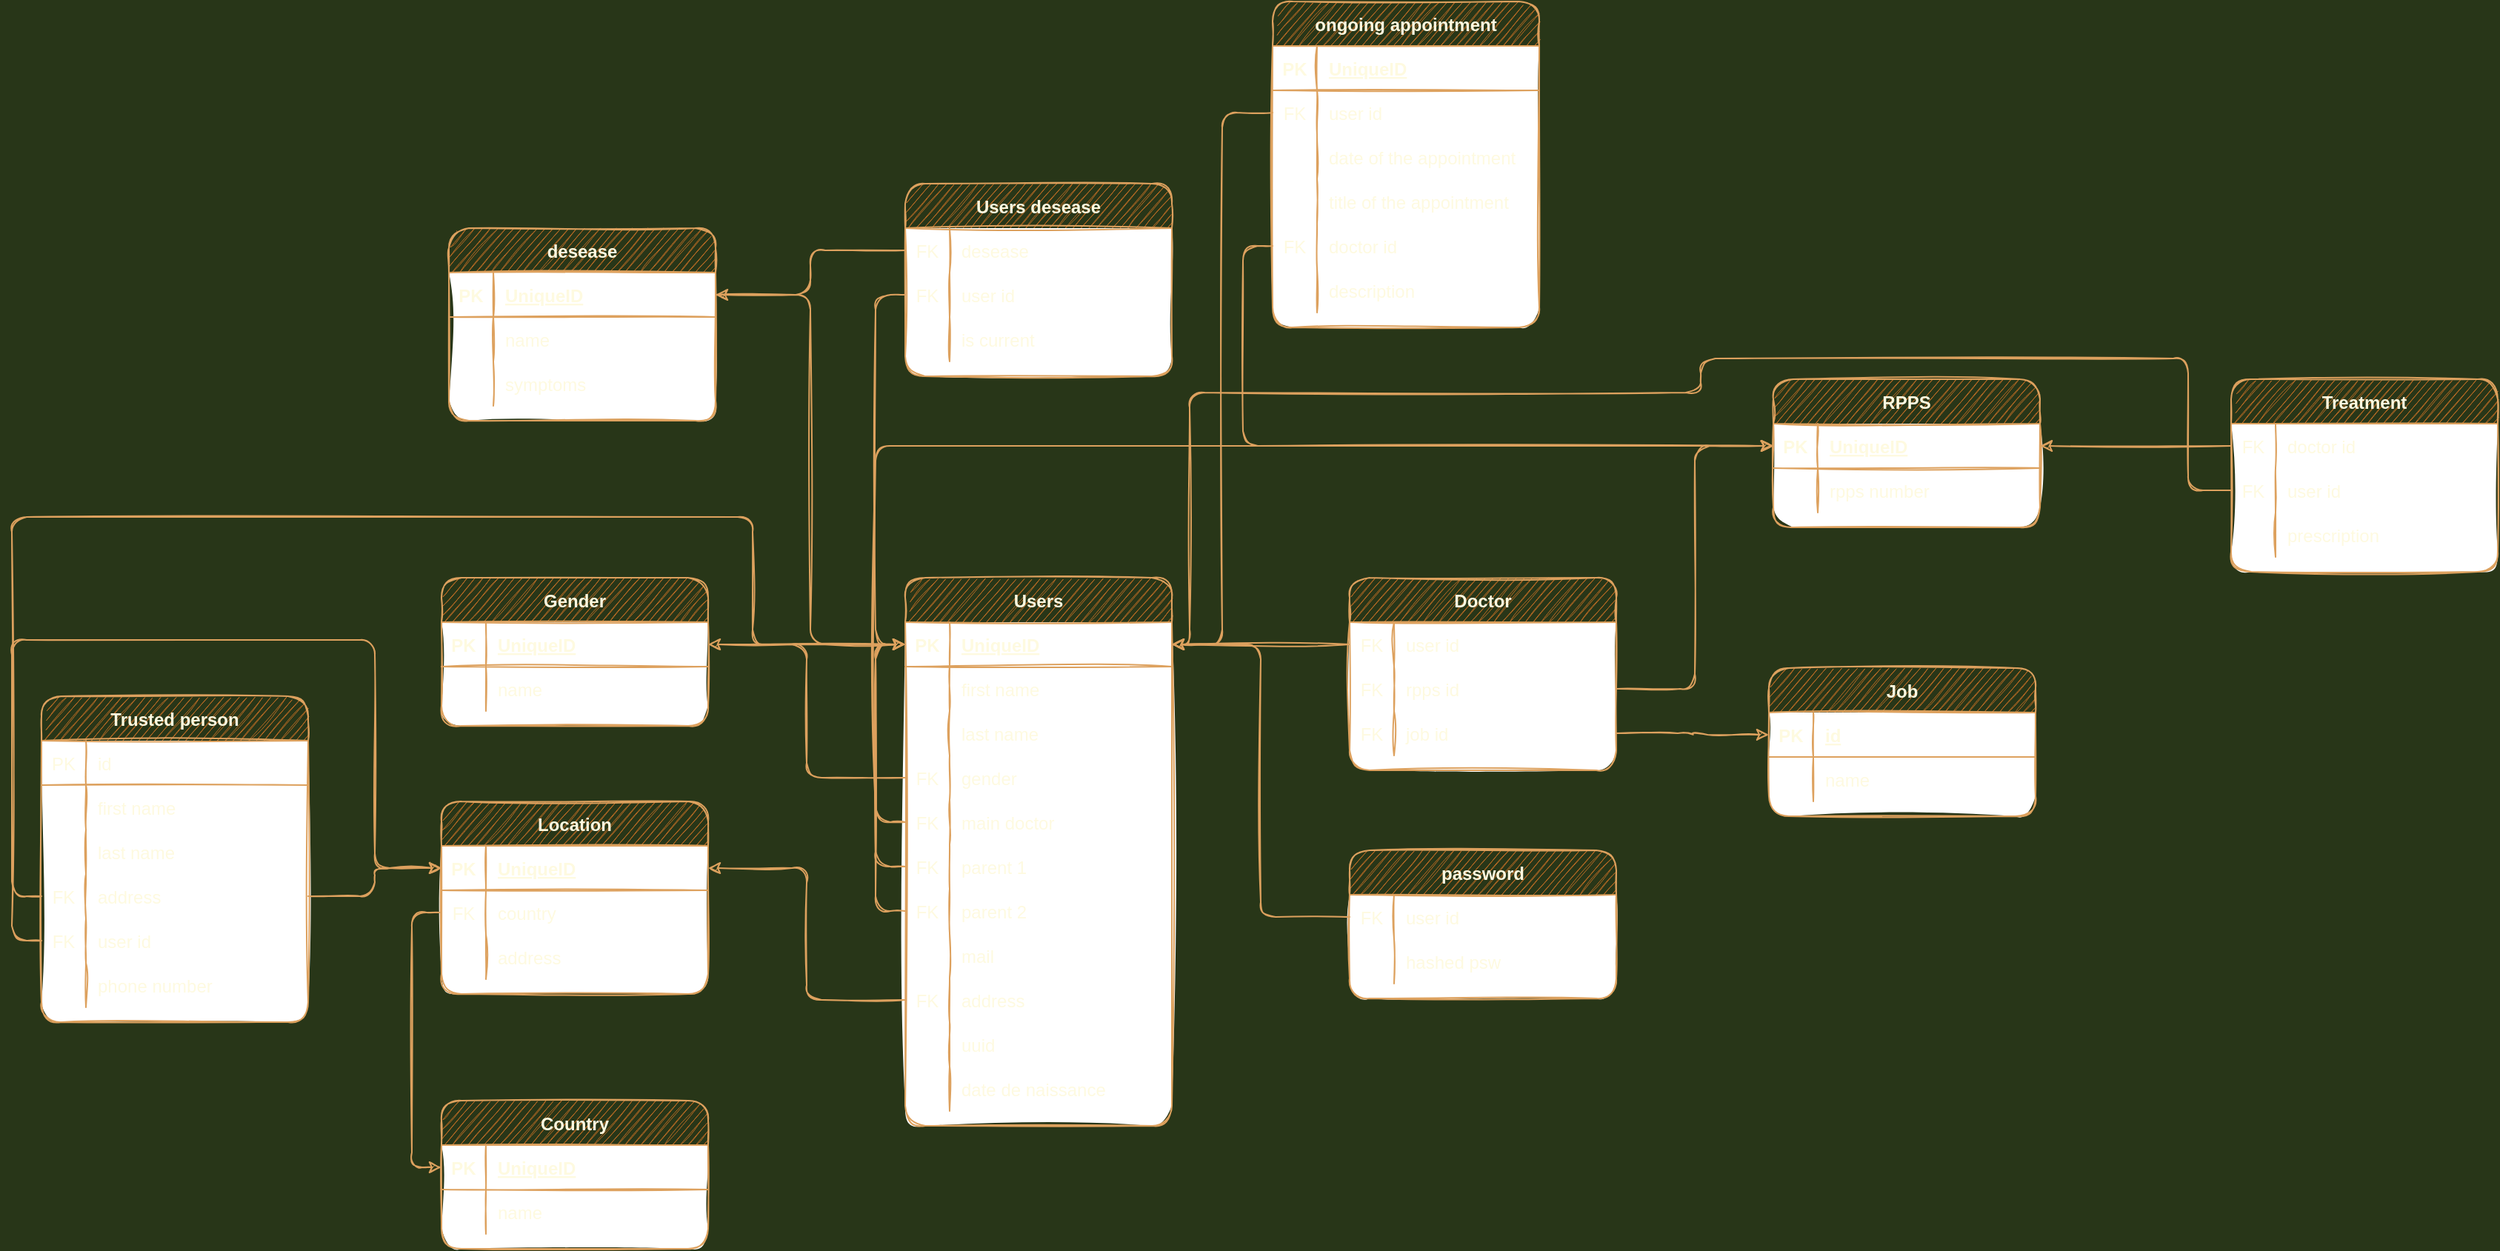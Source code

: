 <mxfile version="16.1.2" type="device"><diagram id="UymCx0v-dMUm3-TC3wGi" name="Page-1"><mxGraphModel dx="1102" dy="865" grid="0" gridSize="10" guides="1" tooltips="1" connect="1" arrows="1" fold="1" page="1" pageScale="1" pageWidth="2000" pageHeight="2000" background="#283618" math="0" shadow="0"><root><mxCell id="0"/><mxCell id="1" parent="0"/><mxCell id="rCe_Ou90WwGtMPkIwfiZ-5" value="Gender" style="shape=table;startSize=30;container=1;collapsible=1;childLayout=tableLayout;fixedRows=1;rowLines=0;fontStyle=1;align=center;resizeLast=1;fillColor=#BC6C25;strokeColor=#DDA15E;fontColor=#FEFAE0;sketch=1;rounded=1;swimlaneFillColor=default;" parent="1" vertex="1"><mxGeometry x="412" y="583" width="180" height="100" as="geometry"/></mxCell><mxCell id="rCe_Ou90WwGtMPkIwfiZ-6" value="" style="shape=partialRectangle;collapsible=0;dropTarget=0;pointerEvents=0;fillColor=none;top=0;left=0;bottom=1;right=0;points=[[0,0.5],[1,0.5]];portConstraint=eastwest;strokeColor=#DDA15E;fontColor=#FEFAE0;sketch=1;rounded=1;" parent="rCe_Ou90WwGtMPkIwfiZ-5" vertex="1"><mxGeometry y="30" width="180" height="30" as="geometry"/></mxCell><mxCell id="rCe_Ou90WwGtMPkIwfiZ-7" value="PK" style="shape=partialRectangle;connectable=0;fillColor=none;top=0;left=0;bottom=0;right=0;fontStyle=1;overflow=hidden;strokeColor=#DDA15E;fontColor=#FEFAE0;sketch=1;rounded=1;" parent="rCe_Ou90WwGtMPkIwfiZ-6" vertex="1"><mxGeometry width="30" height="30" as="geometry"><mxRectangle width="30" height="30" as="alternateBounds"/></mxGeometry></mxCell><mxCell id="rCe_Ou90WwGtMPkIwfiZ-8" value="UniqueID" style="shape=partialRectangle;connectable=0;fillColor=none;top=0;left=0;bottom=0;right=0;align=left;spacingLeft=6;fontStyle=5;overflow=hidden;strokeColor=#DDA15E;fontColor=#FEFAE0;sketch=1;rounded=1;" parent="rCe_Ou90WwGtMPkIwfiZ-6" vertex="1"><mxGeometry x="30" width="150" height="30" as="geometry"><mxRectangle width="150" height="30" as="alternateBounds"/></mxGeometry></mxCell><mxCell id="rCe_Ou90WwGtMPkIwfiZ-12" value="" style="shape=partialRectangle;collapsible=0;dropTarget=0;pointerEvents=0;fillColor=none;top=0;left=0;bottom=0;right=0;points=[[0,0.5],[1,0.5]];portConstraint=eastwest;strokeColor=#DDA15E;fontColor=#FEFAE0;sketch=1;rounded=1;" parent="rCe_Ou90WwGtMPkIwfiZ-5" vertex="1"><mxGeometry y="60" width="180" height="30" as="geometry"/></mxCell><mxCell id="rCe_Ou90WwGtMPkIwfiZ-13" value="" style="shape=partialRectangle;connectable=0;fillColor=none;top=0;left=0;bottom=0;right=0;editable=1;overflow=hidden;strokeColor=#DDA15E;fontColor=#FEFAE0;sketch=1;rounded=1;" parent="rCe_Ou90WwGtMPkIwfiZ-12" vertex="1"><mxGeometry width="30" height="30" as="geometry"><mxRectangle width="30" height="30" as="alternateBounds"/></mxGeometry></mxCell><mxCell id="rCe_Ou90WwGtMPkIwfiZ-14" value="name" style="shape=partialRectangle;connectable=0;fillColor=none;top=0;left=0;bottom=0;right=0;align=left;spacingLeft=6;overflow=hidden;strokeColor=#DDA15E;fontColor=#FEFAE0;sketch=1;rounded=1;" parent="rCe_Ou90WwGtMPkIwfiZ-12" vertex="1"><mxGeometry x="30" width="150" height="30" as="geometry"><mxRectangle width="150" height="30" as="alternateBounds"/></mxGeometry></mxCell><mxCell id="rCe_Ou90WwGtMPkIwfiZ-18" value="Users" style="shape=table;startSize=30;container=1;collapsible=1;childLayout=tableLayout;fixedRows=1;rowLines=0;fontStyle=1;align=center;resizeLast=1;fillColor=#BC6C25;strokeColor=#DDA15E;fontColor=#FEFAE0;sketch=1;rounded=1;gradientColor=none;swimlaneFillColor=default;" parent="1" vertex="1"><mxGeometry x="725" y="583" width="180" height="370.0" as="geometry"/></mxCell><mxCell id="rCe_Ou90WwGtMPkIwfiZ-19" value="" style="shape=partialRectangle;collapsible=0;dropTarget=0;pointerEvents=0;fillColor=none;top=0;left=0;bottom=1;right=0;points=[[0,0.5],[1,0.5]];portConstraint=eastwest;strokeColor=#DDA15E;fontColor=#FEFAE0;sketch=1;rounded=1;" parent="rCe_Ou90WwGtMPkIwfiZ-18" vertex="1"><mxGeometry y="30" width="180" height="30" as="geometry"/></mxCell><mxCell id="rCe_Ou90WwGtMPkIwfiZ-20" value="PK" style="shape=partialRectangle;connectable=0;fillColor=none;top=0;left=0;bottom=0;right=0;fontStyle=1;overflow=hidden;strokeColor=#DDA15E;fontColor=#FEFAE0;sketch=1;rounded=1;" parent="rCe_Ou90WwGtMPkIwfiZ-19" vertex="1"><mxGeometry width="30" height="30" as="geometry"><mxRectangle width="30" height="30" as="alternateBounds"/></mxGeometry></mxCell><mxCell id="rCe_Ou90WwGtMPkIwfiZ-21" value="UniqueID" style="shape=partialRectangle;connectable=0;fillColor=none;top=0;left=0;bottom=0;right=0;align=left;spacingLeft=6;fontStyle=5;overflow=hidden;strokeColor=#DDA15E;fontColor=#FEFAE0;sketch=1;rounded=1;" parent="rCe_Ou90WwGtMPkIwfiZ-19" vertex="1"><mxGeometry x="30" width="150" height="30" as="geometry"><mxRectangle width="150" height="30" as="alternateBounds"/></mxGeometry></mxCell><mxCell id="rCe_Ou90WwGtMPkIwfiZ-22" value="" style="shape=partialRectangle;collapsible=0;dropTarget=0;pointerEvents=0;fillColor=none;top=0;left=0;bottom=0;right=0;points=[[0,0.5],[1,0.5]];portConstraint=eastwest;strokeColor=#DDA15E;fontColor=#FEFAE0;sketch=1;rounded=1;" parent="rCe_Ou90WwGtMPkIwfiZ-18" vertex="1"><mxGeometry y="60" width="180" height="30" as="geometry"/></mxCell><mxCell id="rCe_Ou90WwGtMPkIwfiZ-23" value="" style="shape=partialRectangle;connectable=0;fillColor=none;top=0;left=0;bottom=0;right=0;editable=1;overflow=hidden;strokeColor=#DDA15E;fontColor=#FEFAE0;sketch=1;rounded=1;" parent="rCe_Ou90WwGtMPkIwfiZ-22" vertex="1"><mxGeometry width="30" height="30" as="geometry"><mxRectangle width="30" height="30" as="alternateBounds"/></mxGeometry></mxCell><mxCell id="rCe_Ou90WwGtMPkIwfiZ-24" value="first name" style="shape=partialRectangle;connectable=0;fillColor=none;top=0;left=0;bottom=0;right=0;align=left;spacingLeft=6;overflow=hidden;strokeColor=#DDA15E;fontColor=#FEFAE0;sketch=1;rounded=1;" parent="rCe_Ou90WwGtMPkIwfiZ-22" vertex="1"><mxGeometry x="30" width="150" height="30" as="geometry"><mxRectangle width="150" height="30" as="alternateBounds"/></mxGeometry></mxCell><mxCell id="rCe_Ou90WwGtMPkIwfiZ-25" value="" style="shape=partialRectangle;collapsible=0;dropTarget=0;pointerEvents=0;fillColor=none;top=0;left=0;bottom=0;right=0;points=[[0,0.5],[1,0.5]];portConstraint=eastwest;strokeColor=#DDA15E;fontColor=#FEFAE0;sketch=1;rounded=1;" parent="rCe_Ou90WwGtMPkIwfiZ-18" vertex="1"><mxGeometry y="90" width="180" height="30" as="geometry"/></mxCell><mxCell id="rCe_Ou90WwGtMPkIwfiZ-26" value="" style="shape=partialRectangle;connectable=0;fillColor=none;top=0;left=0;bottom=0;right=0;editable=1;overflow=hidden;strokeColor=#DDA15E;fontColor=#FEFAE0;sketch=1;rounded=1;" parent="rCe_Ou90WwGtMPkIwfiZ-25" vertex="1"><mxGeometry width="30" height="30" as="geometry"><mxRectangle width="30" height="30" as="alternateBounds"/></mxGeometry></mxCell><mxCell id="rCe_Ou90WwGtMPkIwfiZ-27" value="last name" style="shape=partialRectangle;connectable=0;fillColor=none;top=0;left=0;bottom=0;right=0;align=left;spacingLeft=6;overflow=hidden;strokeColor=#DDA15E;fontColor=#FEFAE0;sketch=1;rounded=1;" parent="rCe_Ou90WwGtMPkIwfiZ-25" vertex="1"><mxGeometry x="30" width="150" height="30" as="geometry"><mxRectangle width="150" height="30" as="alternateBounds"/></mxGeometry></mxCell><mxCell id="rCe_Ou90WwGtMPkIwfiZ-28" value="" style="shape=partialRectangle;collapsible=0;dropTarget=0;pointerEvents=0;fillColor=none;top=0;left=0;bottom=0;right=0;points=[[0,0.5],[1,0.5]];portConstraint=eastwest;strokeColor=#DDA15E;fontColor=#FEFAE0;sketch=1;rounded=1;" parent="rCe_Ou90WwGtMPkIwfiZ-18" vertex="1"><mxGeometry y="120" width="180" height="30" as="geometry"/></mxCell><mxCell id="rCe_Ou90WwGtMPkIwfiZ-29" value="FK" style="shape=partialRectangle;connectable=0;fillColor=none;top=0;left=0;bottom=0;right=0;editable=1;overflow=hidden;strokeColor=#DDA15E;fontColor=#FEFAE0;sketch=1;rounded=1;" parent="rCe_Ou90WwGtMPkIwfiZ-28" vertex="1"><mxGeometry width="30" height="30" as="geometry"><mxRectangle width="30" height="30" as="alternateBounds"/></mxGeometry></mxCell><mxCell id="rCe_Ou90WwGtMPkIwfiZ-30" value="gender" style="shape=partialRectangle;connectable=0;fillColor=none;top=0;left=0;bottom=0;right=0;align=left;spacingLeft=6;overflow=hidden;strokeColor=#DDA15E;fontColor=#FEFAE0;sketch=1;rounded=1;" parent="rCe_Ou90WwGtMPkIwfiZ-28" vertex="1"><mxGeometry x="30" width="150" height="30" as="geometry"><mxRectangle width="150" height="30" as="alternateBounds"/></mxGeometry></mxCell><mxCell id="rCe_Ou90WwGtMPkIwfiZ-31" value="" style="shape=partialRectangle;collapsible=0;dropTarget=0;pointerEvents=0;fillColor=none;top=0;left=0;bottom=0;right=0;points=[[0,0.5],[1,0.5]];portConstraint=eastwest;strokeColor=#DDA15E;fontColor=#FEFAE0;sketch=1;rounded=1;" parent="rCe_Ou90WwGtMPkIwfiZ-18" vertex="1"><mxGeometry y="150" width="180" height="30" as="geometry"/></mxCell><mxCell id="rCe_Ou90WwGtMPkIwfiZ-32" value="FK" style="shape=partialRectangle;connectable=0;fillColor=none;top=0;left=0;bottom=0;right=0;editable=1;overflow=hidden;strokeColor=#DDA15E;fontColor=#FEFAE0;sketch=1;rounded=1;" parent="rCe_Ou90WwGtMPkIwfiZ-31" vertex="1"><mxGeometry width="30" height="30" as="geometry"><mxRectangle width="30" height="30" as="alternateBounds"/></mxGeometry></mxCell><mxCell id="rCe_Ou90WwGtMPkIwfiZ-33" value="main doctor" style="shape=partialRectangle;connectable=0;fillColor=none;top=0;left=0;bottom=0;right=0;align=left;spacingLeft=6;overflow=hidden;strokeColor=#DDA15E;fontColor=#FEFAE0;sketch=1;rounded=1;" parent="rCe_Ou90WwGtMPkIwfiZ-31" vertex="1"><mxGeometry x="30" width="150" height="30" as="geometry"><mxRectangle width="150" height="30" as="alternateBounds"/></mxGeometry></mxCell><mxCell id="rCe_Ou90WwGtMPkIwfiZ-233" style="edgeStyle=orthogonalEdgeStyle;rounded=1;orthogonalLoop=1;jettySize=auto;html=1;exitX=0;exitY=0.5;exitDx=0;exitDy=0;entryX=0;entryY=0.5;entryDx=0;entryDy=0;labelBackgroundColor=#283618;strokeColor=#DDA15E;fontColor=#FEFAE0;sketch=1;" parent="rCe_Ou90WwGtMPkIwfiZ-18" source="rCe_Ou90WwGtMPkIwfiZ-95" target="rCe_Ou90WwGtMPkIwfiZ-19" edge="1"><mxGeometry relative="1" as="geometry"/></mxCell><mxCell id="rCe_Ou90WwGtMPkIwfiZ-95" value="" style="shape=partialRectangle;collapsible=0;dropTarget=0;pointerEvents=0;fillColor=none;top=0;left=0;bottom=0;right=0;points=[[0,0.5],[1,0.5]];portConstraint=eastwest;strokeColor=#DDA15E;fontColor=#FEFAE0;sketch=1;rounded=1;" parent="rCe_Ou90WwGtMPkIwfiZ-18" vertex="1"><mxGeometry y="180" width="180" height="30" as="geometry"/></mxCell><mxCell id="rCe_Ou90WwGtMPkIwfiZ-96" value="FK" style="shape=partialRectangle;connectable=0;fillColor=none;top=0;left=0;bottom=0;right=0;editable=1;overflow=hidden;strokeColor=#DDA15E;fontColor=#FEFAE0;sketch=1;rounded=1;" parent="rCe_Ou90WwGtMPkIwfiZ-95" vertex="1"><mxGeometry width="30" height="30" as="geometry"><mxRectangle width="30" height="30" as="alternateBounds"/></mxGeometry></mxCell><mxCell id="rCe_Ou90WwGtMPkIwfiZ-97" value="parent 1" style="shape=partialRectangle;connectable=0;fillColor=none;top=0;left=0;bottom=0;right=0;align=left;spacingLeft=6;overflow=hidden;strokeColor=#DDA15E;fontColor=#FEFAE0;sketch=1;rounded=1;" parent="rCe_Ou90WwGtMPkIwfiZ-95" vertex="1"><mxGeometry x="30" width="150" height="30" as="geometry"><mxRectangle width="150" height="30" as="alternateBounds"/></mxGeometry></mxCell><mxCell id="rCe_Ou90WwGtMPkIwfiZ-232" style="edgeStyle=orthogonalEdgeStyle;rounded=1;orthogonalLoop=1;jettySize=auto;html=1;exitX=0;exitY=0.5;exitDx=0;exitDy=0;entryX=0;entryY=0.5;entryDx=0;entryDy=0;labelBackgroundColor=#283618;strokeColor=#DDA15E;fontColor=#FEFAE0;sketch=1;" parent="rCe_Ou90WwGtMPkIwfiZ-18" source="rCe_Ou90WwGtMPkIwfiZ-98" target="rCe_Ou90WwGtMPkIwfiZ-19" edge="1"><mxGeometry relative="1" as="geometry"/></mxCell><mxCell id="rCe_Ou90WwGtMPkIwfiZ-98" value="" style="shape=partialRectangle;collapsible=0;dropTarget=0;pointerEvents=0;fillColor=none;top=0;left=0;bottom=0;right=0;points=[[0,0.5],[1,0.5]];portConstraint=eastwest;strokeColor=#DDA15E;fontColor=#FEFAE0;sketch=1;rounded=1;" parent="rCe_Ou90WwGtMPkIwfiZ-18" vertex="1"><mxGeometry y="210" width="180" height="30" as="geometry"/></mxCell><mxCell id="rCe_Ou90WwGtMPkIwfiZ-99" value="FK" style="shape=partialRectangle;connectable=0;fillColor=none;top=0;left=0;bottom=0;right=0;editable=1;overflow=hidden;strokeColor=#DDA15E;fontColor=#FEFAE0;sketch=1;rounded=1;" parent="rCe_Ou90WwGtMPkIwfiZ-98" vertex="1"><mxGeometry width="30" height="30" as="geometry"><mxRectangle width="30" height="30" as="alternateBounds"/></mxGeometry></mxCell><mxCell id="rCe_Ou90WwGtMPkIwfiZ-100" value="parent 2" style="shape=partialRectangle;connectable=0;fillColor=none;top=0;left=0;bottom=0;right=0;align=left;spacingLeft=6;overflow=hidden;strokeColor=#DDA15E;fontColor=#FEFAE0;sketch=1;rounded=1;" parent="rCe_Ou90WwGtMPkIwfiZ-98" vertex="1"><mxGeometry x="30" width="150" height="30" as="geometry"><mxRectangle width="150" height="30" as="alternateBounds"/></mxGeometry></mxCell><mxCell id="rCe_Ou90WwGtMPkIwfiZ-187" value="" style="shape=partialRectangle;collapsible=0;dropTarget=0;pointerEvents=0;fillColor=none;top=0;left=0;bottom=0;right=0;points=[[0,0.5],[1,0.5]];portConstraint=eastwest;strokeColor=#DDA15E;fontColor=#FEFAE0;sketch=1;rounded=1;" parent="rCe_Ou90WwGtMPkIwfiZ-18" vertex="1"><mxGeometry y="240" width="180" height="30" as="geometry"/></mxCell><mxCell id="rCe_Ou90WwGtMPkIwfiZ-188" value="   " style="shape=partialRectangle;connectable=0;fillColor=none;top=0;left=0;bottom=0;right=0;editable=1;overflow=hidden;strokeColor=#DDA15E;fontColor=#FEFAE0;sketch=1;rounded=1;" parent="rCe_Ou90WwGtMPkIwfiZ-187" vertex="1"><mxGeometry width="30" height="30" as="geometry"><mxRectangle width="30" height="30" as="alternateBounds"/></mxGeometry></mxCell><mxCell id="rCe_Ou90WwGtMPkIwfiZ-189" value="mail" style="shape=partialRectangle;connectable=0;fillColor=none;top=0;left=0;bottom=0;right=0;align=left;spacingLeft=6;overflow=hidden;strokeColor=#DDA15E;fontColor=#FEFAE0;sketch=1;rounded=1;" parent="rCe_Ou90WwGtMPkIwfiZ-187" vertex="1"><mxGeometry x="30" width="150" height="30" as="geometry"><mxRectangle width="150" height="30" as="alternateBounds"/></mxGeometry></mxCell><mxCell id="rCe_Ou90WwGtMPkIwfiZ-305" value="" style="shape=partialRectangle;collapsible=0;dropTarget=0;pointerEvents=0;fillColor=none;top=0;left=0;bottom=0;right=0;points=[[0,0.5],[1,0.5]];portConstraint=eastwest;strokeColor=#DDA15E;fontColor=#FEFAE0;sketch=1;rounded=1;" parent="rCe_Ou90WwGtMPkIwfiZ-18" vertex="1"><mxGeometry y="270" width="180" height="30" as="geometry"/></mxCell><mxCell id="rCe_Ou90WwGtMPkIwfiZ-306" value="FK" style="shape=partialRectangle;connectable=0;fillColor=none;top=0;left=0;bottom=0;right=0;editable=1;overflow=hidden;strokeColor=#DDA15E;fontColor=#FEFAE0;sketch=1;rounded=1;" parent="rCe_Ou90WwGtMPkIwfiZ-305" vertex="1"><mxGeometry width="30" height="30" as="geometry"><mxRectangle width="30" height="30" as="alternateBounds"/></mxGeometry></mxCell><mxCell id="rCe_Ou90WwGtMPkIwfiZ-307" value="address" style="shape=partialRectangle;connectable=0;fillColor=none;top=0;left=0;bottom=0;right=0;align=left;spacingLeft=6;overflow=hidden;strokeColor=#DDA15E;fontColor=#FEFAE0;sketch=1;rounded=1;" parent="rCe_Ou90WwGtMPkIwfiZ-305" vertex="1"><mxGeometry x="30" width="150" height="30" as="geometry"><mxRectangle width="150" height="30" as="alternateBounds"/></mxGeometry></mxCell><mxCell id="7MbAlh2RJpSTLf7r3ZNF-1" value="" style="shape=partialRectangle;collapsible=0;dropTarget=0;pointerEvents=0;fillColor=none;top=0;left=0;bottom=0;right=0;points=[[0,0.5],[1,0.5]];portConstraint=eastwest;strokeColor=#DDA15E;fontColor=#FEFAE0;sketch=1;rounded=1;" parent="rCe_Ou90WwGtMPkIwfiZ-18" vertex="1"><mxGeometry y="300" width="180" height="30" as="geometry"/></mxCell><mxCell id="7MbAlh2RJpSTLf7r3ZNF-2" value="" style="shape=partialRectangle;connectable=0;fillColor=none;top=0;left=0;bottom=0;right=0;editable=1;overflow=hidden;strokeColor=#DDA15E;fontColor=#FEFAE0;sketch=1;rounded=1;" parent="7MbAlh2RJpSTLf7r3ZNF-1" vertex="1"><mxGeometry width="30" height="30" as="geometry"><mxRectangle width="30" height="30" as="alternateBounds"/></mxGeometry></mxCell><mxCell id="7MbAlh2RJpSTLf7r3ZNF-3" value="uuid" style="shape=partialRectangle;connectable=0;fillColor=none;top=0;left=0;bottom=0;right=0;align=left;spacingLeft=6;overflow=hidden;strokeColor=#DDA15E;fontColor=#FEFAE0;sketch=1;rounded=1;" parent="7MbAlh2RJpSTLf7r3ZNF-1" vertex="1"><mxGeometry x="30" width="150" height="30" as="geometry"><mxRectangle width="150" height="30" as="alternateBounds"/></mxGeometry></mxCell><mxCell id="MAqyGFHW13-Q5Mjd-oht-1" value="" style="shape=partialRectangle;collapsible=0;dropTarget=0;pointerEvents=0;fillColor=none;top=0;left=0;bottom=0;right=0;points=[[0,0.5],[1,0.5]];portConstraint=eastwest;strokeColor=#DDA15E;fontColor=#FEFAE0;sketch=1;rounded=1;" vertex="1" parent="rCe_Ou90WwGtMPkIwfiZ-18"><mxGeometry y="330" width="180" height="30" as="geometry"/></mxCell><mxCell id="MAqyGFHW13-Q5Mjd-oht-2" value="   " style="shape=partialRectangle;connectable=0;fillColor=none;top=0;left=0;bottom=0;right=0;editable=1;overflow=hidden;strokeColor=#DDA15E;fontColor=#FEFAE0;sketch=1;rounded=1;" vertex="1" parent="MAqyGFHW13-Q5Mjd-oht-1"><mxGeometry width="30" height="30" as="geometry"><mxRectangle width="30" height="30" as="alternateBounds"/></mxGeometry></mxCell><mxCell id="MAqyGFHW13-Q5Mjd-oht-3" value="date de naissance" style="shape=partialRectangle;connectable=0;fillColor=none;top=0;left=0;bottom=0;right=0;align=left;spacingLeft=6;overflow=hidden;strokeColor=#DDA15E;fontColor=#FEFAE0;sketch=1;rounded=1;" vertex="1" parent="MAqyGFHW13-Q5Mjd-oht-1"><mxGeometry x="30" width="150" height="30" as="geometry"><mxRectangle width="150" height="30" as="alternateBounds"/></mxGeometry></mxCell><mxCell id="rCe_Ou90WwGtMPkIwfiZ-37" value="Doctor" style="shape=table;startSize=30;container=1;collapsible=1;childLayout=tableLayout;fixedRows=1;rowLines=0;fontStyle=1;align=center;resizeLast=1;fillColor=#BC6C25;strokeColor=#DDA15E;fontColor=#FEFAE0;sketch=1;rounded=1;swimlaneFillColor=default;" parent="1" vertex="1"><mxGeometry x="1025" y="583" width="180" height="130.0" as="geometry"/></mxCell><mxCell id="rCe_Ou90WwGtMPkIwfiZ-193" value="" style="shape=partialRectangle;collapsible=0;dropTarget=0;pointerEvents=0;fillColor=none;top=0;left=0;bottom=0;right=0;points=[[0,0.5],[1,0.5]];portConstraint=eastwest;strokeColor=#DDA15E;fontColor=#FEFAE0;sketch=1;rounded=1;" parent="rCe_Ou90WwGtMPkIwfiZ-37" vertex="1"><mxGeometry y="30" width="180" height="30" as="geometry"/></mxCell><mxCell id="rCe_Ou90WwGtMPkIwfiZ-194" value="FK" style="shape=partialRectangle;connectable=0;fillColor=none;top=0;left=0;bottom=0;right=0;editable=1;overflow=hidden;strokeColor=#DDA15E;fontColor=#FEFAE0;sketch=1;rounded=1;" parent="rCe_Ou90WwGtMPkIwfiZ-193" vertex="1"><mxGeometry width="30" height="30" as="geometry"><mxRectangle width="30" height="30" as="alternateBounds"/></mxGeometry></mxCell><mxCell id="rCe_Ou90WwGtMPkIwfiZ-195" value="user id" style="shape=partialRectangle;connectable=0;fillColor=none;top=0;left=0;bottom=0;right=0;align=left;spacingLeft=6;overflow=hidden;strokeColor=#DDA15E;fontColor=#FEFAE0;sketch=1;rounded=1;" parent="rCe_Ou90WwGtMPkIwfiZ-193" vertex="1"><mxGeometry x="30" width="150" height="30" as="geometry"><mxRectangle width="150" height="30" as="alternateBounds"/></mxGeometry></mxCell><mxCell id="rCe_Ou90WwGtMPkIwfiZ-41" value="" style="shape=partialRectangle;collapsible=0;dropTarget=0;pointerEvents=0;fillColor=none;top=0;left=0;bottom=0;right=0;points=[[0,0.5],[1,0.5]];portConstraint=eastwest;strokeColor=#DDA15E;fontColor=#FEFAE0;sketch=1;rounded=1;" parent="rCe_Ou90WwGtMPkIwfiZ-37" vertex="1"><mxGeometry y="60" width="180" height="30" as="geometry"/></mxCell><mxCell id="rCe_Ou90WwGtMPkIwfiZ-42" value="FK" style="shape=partialRectangle;connectable=0;fillColor=none;top=0;left=0;bottom=0;right=0;editable=1;overflow=hidden;strokeColor=#DDA15E;fontColor=#FEFAE0;sketch=1;rounded=1;" parent="rCe_Ou90WwGtMPkIwfiZ-41" vertex="1"><mxGeometry width="30" height="30" as="geometry"><mxRectangle width="30" height="30" as="alternateBounds"/></mxGeometry></mxCell><mxCell id="rCe_Ou90WwGtMPkIwfiZ-43" value="rpps id" style="shape=partialRectangle;connectable=0;fillColor=none;top=0;left=0;bottom=0;right=0;align=left;spacingLeft=6;overflow=hidden;strokeColor=#DDA15E;fontColor=#FEFAE0;sketch=1;rounded=1;" parent="rCe_Ou90WwGtMPkIwfiZ-41" vertex="1"><mxGeometry x="30" width="150" height="30" as="geometry"><mxRectangle width="150" height="30" as="alternateBounds"/></mxGeometry></mxCell><mxCell id="rCe_Ou90WwGtMPkIwfiZ-56" value="" style="shape=partialRectangle;collapsible=0;dropTarget=0;pointerEvents=0;fillColor=none;top=0;left=0;bottom=0;right=0;points=[[0,0.5],[1,0.5]];portConstraint=eastwest;strokeColor=#DDA15E;fontColor=#FEFAE0;sketch=1;rounded=1;" parent="rCe_Ou90WwGtMPkIwfiZ-37" vertex="1"><mxGeometry y="90" width="180" height="30" as="geometry"/></mxCell><mxCell id="rCe_Ou90WwGtMPkIwfiZ-57" value="FK" style="shape=partialRectangle;connectable=0;fillColor=none;top=0;left=0;bottom=0;right=0;editable=1;overflow=hidden;strokeColor=#DDA15E;fontColor=#FEFAE0;sketch=1;rounded=1;" parent="rCe_Ou90WwGtMPkIwfiZ-56" vertex="1"><mxGeometry width="30" height="30" as="geometry"><mxRectangle width="30" height="30" as="alternateBounds"/></mxGeometry></mxCell><mxCell id="rCe_Ou90WwGtMPkIwfiZ-58" value="job id" style="shape=partialRectangle;connectable=0;fillColor=none;top=0;left=0;bottom=0;right=0;align=left;spacingLeft=6;overflow=hidden;strokeColor=#DDA15E;fontColor=#FEFAE0;sketch=1;rounded=1;" parent="rCe_Ou90WwGtMPkIwfiZ-56" vertex="1"><mxGeometry x="30" width="150" height="30" as="geometry"><mxRectangle width="150" height="30" as="alternateBounds"/></mxGeometry></mxCell><mxCell id="rCe_Ou90WwGtMPkIwfiZ-59" value="Job" style="shape=table;startSize=30;container=1;collapsible=1;childLayout=tableLayout;fixedRows=1;rowLines=0;fontStyle=1;align=center;resizeLast=1;fillColor=#BC6C25;strokeColor=#DDA15E;fontColor=#FEFAE0;sketch=1;rounded=1;swimlaneFillColor=default;" parent="1" vertex="1"><mxGeometry x="1308" y="644" width="180" height="100.0" as="geometry"/></mxCell><mxCell id="rCe_Ou90WwGtMPkIwfiZ-60" value="" style="shape=partialRectangle;collapsible=0;dropTarget=0;pointerEvents=0;fillColor=none;top=0;left=0;bottom=1;right=0;points=[[0,0.5],[1,0.5]];portConstraint=eastwest;strokeColor=#DDA15E;fontColor=#FEFAE0;sketch=1;rounded=1;" parent="rCe_Ou90WwGtMPkIwfiZ-59" vertex="1"><mxGeometry y="30" width="180" height="30" as="geometry"/></mxCell><mxCell id="rCe_Ou90WwGtMPkIwfiZ-61" value="PK" style="shape=partialRectangle;connectable=0;fillColor=none;top=0;left=0;bottom=0;right=0;fontStyle=1;overflow=hidden;strokeColor=#DDA15E;fontColor=#FEFAE0;sketch=1;rounded=1;" parent="rCe_Ou90WwGtMPkIwfiZ-60" vertex="1"><mxGeometry width="30" height="30" as="geometry"><mxRectangle width="30" height="30" as="alternateBounds"/></mxGeometry></mxCell><mxCell id="rCe_Ou90WwGtMPkIwfiZ-62" value="id" style="shape=partialRectangle;connectable=0;fillColor=none;top=0;left=0;bottom=0;right=0;align=left;spacingLeft=6;fontStyle=5;overflow=hidden;strokeColor=#DDA15E;fontColor=#FEFAE0;sketch=1;rounded=1;" parent="rCe_Ou90WwGtMPkIwfiZ-60" vertex="1"><mxGeometry x="30" width="150" height="30" as="geometry"><mxRectangle width="150" height="30" as="alternateBounds"/></mxGeometry></mxCell><mxCell id="rCe_Ou90WwGtMPkIwfiZ-63" value="" style="shape=partialRectangle;collapsible=0;dropTarget=0;pointerEvents=0;fillColor=none;top=0;left=0;bottom=0;right=0;points=[[0,0.5],[1,0.5]];portConstraint=eastwest;strokeColor=#DDA15E;fontColor=#FEFAE0;sketch=1;rounded=1;" parent="rCe_Ou90WwGtMPkIwfiZ-59" vertex="1"><mxGeometry y="60" width="180" height="30" as="geometry"/></mxCell><mxCell id="rCe_Ou90WwGtMPkIwfiZ-64" value="" style="shape=partialRectangle;connectable=0;fillColor=none;top=0;left=0;bottom=0;right=0;editable=1;overflow=hidden;strokeColor=#DDA15E;fontColor=#FEFAE0;sketch=1;rounded=1;" parent="rCe_Ou90WwGtMPkIwfiZ-63" vertex="1"><mxGeometry width="30" height="30" as="geometry"><mxRectangle width="30" height="30" as="alternateBounds"/></mxGeometry></mxCell><mxCell id="rCe_Ou90WwGtMPkIwfiZ-65" value="name" style="shape=partialRectangle;connectable=0;fillColor=none;top=0;left=0;bottom=0;right=0;align=left;spacingLeft=6;overflow=hidden;strokeColor=#DDA15E;fontColor=#FEFAE0;sketch=1;rounded=1;" parent="rCe_Ou90WwGtMPkIwfiZ-63" vertex="1"><mxGeometry x="30" width="150" height="30" as="geometry"><mxRectangle width="150" height="30" as="alternateBounds"/></mxGeometry></mxCell><mxCell id="rCe_Ou90WwGtMPkIwfiZ-69" value="RPPS" style="shape=table;startSize=30;container=1;collapsible=1;childLayout=tableLayout;fixedRows=1;rowLines=0;fontStyle=1;align=center;resizeLast=1;fillColor=#BC6C25;strokeColor=#DDA15E;fontColor=#FEFAE0;sketch=1;rounded=1;swimlaneFillColor=default;" parent="1" vertex="1"><mxGeometry x="1311" y="449" width="180" height="100" as="geometry"/></mxCell><mxCell id="rCe_Ou90WwGtMPkIwfiZ-70" value="" style="shape=partialRectangle;collapsible=0;dropTarget=0;pointerEvents=0;fillColor=none;top=0;left=0;bottom=1;right=0;points=[[0,0.5],[1,0.5]];portConstraint=eastwest;strokeColor=#DDA15E;fontColor=#FEFAE0;sketch=1;rounded=1;" parent="rCe_Ou90WwGtMPkIwfiZ-69" vertex="1"><mxGeometry y="30" width="180" height="30" as="geometry"/></mxCell><mxCell id="rCe_Ou90WwGtMPkIwfiZ-71" value="PK" style="shape=partialRectangle;connectable=0;fillColor=none;top=0;left=0;bottom=0;right=0;fontStyle=1;overflow=hidden;strokeColor=#DDA15E;fontColor=#FEFAE0;sketch=1;rounded=1;" parent="rCe_Ou90WwGtMPkIwfiZ-70" vertex="1"><mxGeometry width="30" height="30" as="geometry"><mxRectangle width="30" height="30" as="alternateBounds"/></mxGeometry></mxCell><mxCell id="rCe_Ou90WwGtMPkIwfiZ-72" value="UniqueID" style="shape=partialRectangle;connectable=0;fillColor=none;top=0;left=0;bottom=0;right=0;align=left;spacingLeft=6;fontStyle=5;overflow=hidden;strokeColor=#DDA15E;fontColor=#FEFAE0;sketch=1;rounded=1;" parent="rCe_Ou90WwGtMPkIwfiZ-70" vertex="1"><mxGeometry x="30" width="150" height="30" as="geometry"><mxRectangle width="150" height="30" as="alternateBounds"/></mxGeometry></mxCell><mxCell id="rCe_Ou90WwGtMPkIwfiZ-73" value="" style="shape=partialRectangle;collapsible=0;dropTarget=0;pointerEvents=0;fillColor=none;top=0;left=0;bottom=0;right=0;points=[[0,0.5],[1,0.5]];portConstraint=eastwest;strokeColor=#DDA15E;fontColor=#FEFAE0;sketch=1;rounded=1;" parent="rCe_Ou90WwGtMPkIwfiZ-69" vertex="1"><mxGeometry y="60" width="180" height="30" as="geometry"/></mxCell><mxCell id="rCe_Ou90WwGtMPkIwfiZ-74" value="" style="shape=partialRectangle;connectable=0;fillColor=none;top=0;left=0;bottom=0;right=0;editable=1;overflow=hidden;strokeColor=#DDA15E;fontColor=#FEFAE0;sketch=1;rounded=1;" parent="rCe_Ou90WwGtMPkIwfiZ-73" vertex="1"><mxGeometry width="30" height="30" as="geometry"><mxRectangle width="30" height="30" as="alternateBounds"/></mxGeometry></mxCell><mxCell id="rCe_Ou90WwGtMPkIwfiZ-75" value="rpps number" style="shape=partialRectangle;connectable=0;fillColor=none;top=0;left=0;bottom=0;right=0;align=left;spacingLeft=6;overflow=hidden;strokeColor=#DDA15E;fontColor=#FEFAE0;sketch=1;rounded=1;" parent="rCe_Ou90WwGtMPkIwfiZ-73" vertex="1"><mxGeometry x="30" width="150" height="30" as="geometry"><mxRectangle width="150" height="30" as="alternateBounds"/></mxGeometry></mxCell><mxCell id="rCe_Ou90WwGtMPkIwfiZ-101" value="desease" style="shape=table;startSize=30;container=1;collapsible=1;childLayout=tableLayout;fixedRows=1;rowLines=0;fontStyle=1;align=center;resizeLast=1;fillColor=#BC6C25;strokeColor=#DDA15E;fontColor=#FEFAE0;sketch=1;rounded=1;swimlaneFillColor=default;" parent="1" vertex="1"><mxGeometry x="417" y="347" width="180" height="130" as="geometry"/></mxCell><mxCell id="rCe_Ou90WwGtMPkIwfiZ-102" value="" style="shape=partialRectangle;collapsible=0;dropTarget=0;pointerEvents=0;fillColor=none;top=0;left=0;bottom=1;right=0;points=[[0,0.5],[1,0.5]];portConstraint=eastwest;strokeColor=#DDA15E;fontColor=#FEFAE0;sketch=1;rounded=1;" parent="rCe_Ou90WwGtMPkIwfiZ-101" vertex="1"><mxGeometry y="30" width="180" height="30" as="geometry"/></mxCell><mxCell id="rCe_Ou90WwGtMPkIwfiZ-103" value="PK" style="shape=partialRectangle;connectable=0;fillColor=none;top=0;left=0;bottom=0;right=0;fontStyle=1;overflow=hidden;strokeColor=#DDA15E;fontColor=#FEFAE0;sketch=1;rounded=1;" parent="rCe_Ou90WwGtMPkIwfiZ-102" vertex="1"><mxGeometry width="30" height="30" as="geometry"><mxRectangle width="30" height="30" as="alternateBounds"/></mxGeometry></mxCell><mxCell id="rCe_Ou90WwGtMPkIwfiZ-104" value="UniqueID" style="shape=partialRectangle;connectable=0;fillColor=none;top=0;left=0;bottom=0;right=0;align=left;spacingLeft=6;fontStyle=5;overflow=hidden;strokeColor=#DDA15E;fontColor=#FEFAE0;sketch=1;rounded=1;" parent="rCe_Ou90WwGtMPkIwfiZ-102" vertex="1"><mxGeometry x="30" width="150" height="30" as="geometry"><mxRectangle width="150" height="30" as="alternateBounds"/></mxGeometry></mxCell><mxCell id="rCe_Ou90WwGtMPkIwfiZ-105" value="" style="shape=partialRectangle;collapsible=0;dropTarget=0;pointerEvents=0;fillColor=none;top=0;left=0;bottom=0;right=0;points=[[0,0.5],[1,0.5]];portConstraint=eastwest;strokeColor=#DDA15E;fontColor=#FEFAE0;sketch=1;rounded=1;" parent="rCe_Ou90WwGtMPkIwfiZ-101" vertex="1"><mxGeometry y="60" width="180" height="30" as="geometry"/></mxCell><mxCell id="rCe_Ou90WwGtMPkIwfiZ-106" value="" style="shape=partialRectangle;connectable=0;fillColor=none;top=0;left=0;bottom=0;right=0;editable=1;overflow=hidden;strokeColor=#DDA15E;fontColor=#FEFAE0;sketch=1;rounded=1;" parent="rCe_Ou90WwGtMPkIwfiZ-105" vertex="1"><mxGeometry width="30" height="30" as="geometry"><mxRectangle width="30" height="30" as="alternateBounds"/></mxGeometry></mxCell><mxCell id="rCe_Ou90WwGtMPkIwfiZ-107" value="name" style="shape=partialRectangle;connectable=0;fillColor=none;top=0;left=0;bottom=0;right=0;align=left;spacingLeft=6;overflow=hidden;strokeColor=#DDA15E;fontColor=#FEFAE0;sketch=1;rounded=1;" parent="rCe_Ou90WwGtMPkIwfiZ-105" vertex="1"><mxGeometry x="30" width="150" height="30" as="geometry"><mxRectangle width="150" height="30" as="alternateBounds"/></mxGeometry></mxCell><mxCell id="rCe_Ou90WwGtMPkIwfiZ-175" value="" style="shape=partialRectangle;collapsible=0;dropTarget=0;pointerEvents=0;fillColor=none;top=0;left=0;bottom=0;right=0;points=[[0,0.5],[1,0.5]];portConstraint=eastwest;strokeColor=#DDA15E;fontColor=#FEFAE0;sketch=1;rounded=1;" parent="rCe_Ou90WwGtMPkIwfiZ-101" vertex="1"><mxGeometry y="90" width="180" height="30" as="geometry"/></mxCell><mxCell id="rCe_Ou90WwGtMPkIwfiZ-176" value="" style="shape=partialRectangle;connectable=0;fillColor=none;top=0;left=0;bottom=0;right=0;editable=1;overflow=hidden;strokeColor=#DDA15E;fontColor=#FEFAE0;sketch=1;rounded=1;" parent="rCe_Ou90WwGtMPkIwfiZ-175" vertex="1"><mxGeometry width="30" height="30" as="geometry"><mxRectangle width="30" height="30" as="alternateBounds"/></mxGeometry></mxCell><mxCell id="rCe_Ou90WwGtMPkIwfiZ-177" value="symptoms" style="shape=partialRectangle;connectable=0;fillColor=none;top=0;left=0;bottom=0;right=0;align=left;spacingLeft=6;overflow=hidden;strokeColor=#DDA15E;fontColor=#FEFAE0;sketch=1;rounded=1;" parent="rCe_Ou90WwGtMPkIwfiZ-175" vertex="1"><mxGeometry x="30" width="150" height="30" as="geometry"><mxRectangle width="150" height="30" as="alternateBounds"/></mxGeometry></mxCell><mxCell id="rCe_Ou90WwGtMPkIwfiZ-108" value="Users desease" style="shape=table;startSize=30;container=1;collapsible=1;childLayout=tableLayout;fixedRows=1;rowLines=0;fontStyle=1;align=center;resizeLast=1;fillColor=#BC6C25;strokeColor=#DDA15E;fontColor=#FEFAE0;sketch=1;rounded=1;swimlaneFillColor=default;" parent="1" vertex="1"><mxGeometry x="725" y="317" width="180" height="130.0" as="geometry"/></mxCell><mxCell id="rCe_Ou90WwGtMPkIwfiZ-115" value="" style="shape=partialRectangle;collapsible=0;dropTarget=0;pointerEvents=0;fillColor=none;top=0;left=0;bottom=0;right=0;points=[[0,0.5],[1,0.5]];portConstraint=eastwest;strokeColor=#DDA15E;fontColor=#FEFAE0;sketch=1;rounded=1;" parent="rCe_Ou90WwGtMPkIwfiZ-108" vertex="1"><mxGeometry y="30" width="180" height="30" as="geometry"/></mxCell><mxCell id="rCe_Ou90WwGtMPkIwfiZ-116" value="FK" style="shape=partialRectangle;connectable=0;fillColor=none;top=0;left=0;bottom=0;right=0;editable=1;overflow=hidden;strokeColor=#DDA15E;fontColor=#FEFAE0;sketch=1;rounded=1;" parent="rCe_Ou90WwGtMPkIwfiZ-115" vertex="1"><mxGeometry width="30" height="30" as="geometry"><mxRectangle width="30" height="30" as="alternateBounds"/></mxGeometry></mxCell><mxCell id="rCe_Ou90WwGtMPkIwfiZ-117" value="desease" style="shape=partialRectangle;connectable=0;fillColor=none;top=0;left=0;bottom=0;right=0;align=left;spacingLeft=6;overflow=hidden;strokeColor=#DDA15E;fontColor=#FEFAE0;sketch=1;rounded=1;" parent="rCe_Ou90WwGtMPkIwfiZ-115" vertex="1"><mxGeometry x="30" width="150" height="30" as="geometry"><mxRectangle width="150" height="30" as="alternateBounds"/></mxGeometry></mxCell><mxCell id="rCe_Ou90WwGtMPkIwfiZ-178" value="" style="shape=partialRectangle;collapsible=0;dropTarget=0;pointerEvents=0;fillColor=none;top=0;left=0;bottom=0;right=0;points=[[0,0.5],[1,0.5]];portConstraint=eastwest;strokeColor=#DDA15E;fontColor=#FEFAE0;sketch=1;rounded=1;" parent="rCe_Ou90WwGtMPkIwfiZ-108" vertex="1"><mxGeometry y="60" width="180" height="30" as="geometry"/></mxCell><mxCell id="rCe_Ou90WwGtMPkIwfiZ-179" value="FK" style="shape=partialRectangle;connectable=0;fillColor=none;top=0;left=0;bottom=0;right=0;editable=1;overflow=hidden;strokeColor=#DDA15E;fontColor=#FEFAE0;sketch=1;rounded=1;" parent="rCe_Ou90WwGtMPkIwfiZ-178" vertex="1"><mxGeometry width="30" height="30" as="geometry"><mxRectangle width="30" height="30" as="alternateBounds"/></mxGeometry></mxCell><mxCell id="rCe_Ou90WwGtMPkIwfiZ-180" value="user id" style="shape=partialRectangle;connectable=0;fillColor=none;top=0;left=0;bottom=0;right=0;align=left;spacingLeft=6;overflow=hidden;strokeColor=#DDA15E;fontColor=#FEFAE0;sketch=1;rounded=1;" parent="rCe_Ou90WwGtMPkIwfiZ-178" vertex="1"><mxGeometry x="30" width="150" height="30" as="geometry"><mxRectangle width="150" height="30" as="alternateBounds"/></mxGeometry></mxCell><mxCell id="rCe_Ou90WwGtMPkIwfiZ-181" value="" style="shape=partialRectangle;collapsible=0;dropTarget=0;pointerEvents=0;fillColor=none;top=0;left=0;bottom=0;right=0;points=[[0,0.5],[1,0.5]];portConstraint=eastwest;strokeColor=#DDA15E;fontColor=#FEFAE0;sketch=1;rounded=1;" parent="rCe_Ou90WwGtMPkIwfiZ-108" vertex="1"><mxGeometry y="90" width="180" height="30" as="geometry"/></mxCell><mxCell id="rCe_Ou90WwGtMPkIwfiZ-182" value="" style="shape=partialRectangle;connectable=0;fillColor=none;top=0;left=0;bottom=0;right=0;editable=1;overflow=hidden;strokeColor=#DDA15E;fontColor=#FEFAE0;sketch=1;rounded=1;" parent="rCe_Ou90WwGtMPkIwfiZ-181" vertex="1"><mxGeometry width="30" height="30" as="geometry"><mxRectangle width="30" height="30" as="alternateBounds"/></mxGeometry></mxCell><mxCell id="rCe_Ou90WwGtMPkIwfiZ-183" value="is current" style="shape=partialRectangle;connectable=0;fillColor=none;top=0;left=0;bottom=0;right=0;align=left;spacingLeft=6;overflow=hidden;strokeColor=#DDA15E;fontColor=#FEFAE0;sketch=1;rounded=1;" parent="rCe_Ou90WwGtMPkIwfiZ-181" vertex="1"><mxGeometry x="30" width="150" height="30" as="geometry"><mxRectangle width="150" height="30" as="alternateBounds"/></mxGeometry></mxCell><mxCell id="rCe_Ou90WwGtMPkIwfiZ-133" value="Treatment" style="shape=table;startSize=30;container=1;collapsible=1;childLayout=tableLayout;fixedRows=1;rowLines=0;fontStyle=1;align=center;resizeLast=1;fillColor=#BC6C25;strokeColor=#DDA15E;fontColor=#FEFAE0;sketch=1;rounded=1;swimlaneFillColor=default;" parent="1" vertex="1"><mxGeometry x="1620" y="449" width="180" height="130.0" as="geometry"/></mxCell><mxCell id="rCe_Ou90WwGtMPkIwfiZ-137" value="" style="shape=partialRectangle;collapsible=0;dropTarget=0;pointerEvents=0;fillColor=none;top=0;left=0;bottom=0;right=0;points=[[0,0.5],[1,0.5]];portConstraint=eastwest;strokeColor=#DDA15E;fontColor=#FEFAE0;sketch=1;rounded=1;" parent="rCe_Ou90WwGtMPkIwfiZ-133" vertex="1"><mxGeometry y="30" width="180" height="30" as="geometry"/></mxCell><mxCell id="rCe_Ou90WwGtMPkIwfiZ-138" value="FK" style="shape=partialRectangle;connectable=0;fillColor=none;top=0;left=0;bottom=0;right=0;editable=1;overflow=hidden;strokeColor=#DDA15E;fontColor=#FEFAE0;sketch=1;rounded=1;" parent="rCe_Ou90WwGtMPkIwfiZ-137" vertex="1"><mxGeometry width="30" height="30" as="geometry"><mxRectangle width="30" height="30" as="alternateBounds"/></mxGeometry></mxCell><mxCell id="rCe_Ou90WwGtMPkIwfiZ-139" value="doctor id" style="shape=partialRectangle;connectable=0;fillColor=none;top=0;left=0;bottom=0;right=0;align=left;spacingLeft=6;overflow=hidden;strokeColor=#DDA15E;fontColor=#FEFAE0;sketch=1;rounded=1;" parent="rCe_Ou90WwGtMPkIwfiZ-137" vertex="1"><mxGeometry x="30" width="150" height="30" as="geometry"><mxRectangle width="150" height="30" as="alternateBounds"/></mxGeometry></mxCell><mxCell id="rCe_Ou90WwGtMPkIwfiZ-140" value="" style="shape=partialRectangle;collapsible=0;dropTarget=0;pointerEvents=0;fillColor=none;top=0;left=0;bottom=0;right=0;points=[[0,0.5],[1,0.5]];portConstraint=eastwest;strokeColor=#DDA15E;fontColor=#FEFAE0;sketch=1;rounded=1;" parent="rCe_Ou90WwGtMPkIwfiZ-133" vertex="1"><mxGeometry y="60" width="180" height="30" as="geometry"/></mxCell><mxCell id="rCe_Ou90WwGtMPkIwfiZ-141" value="FK" style="shape=partialRectangle;connectable=0;fillColor=none;top=0;left=0;bottom=0;right=0;editable=1;overflow=hidden;strokeColor=#DDA15E;fontColor=#FEFAE0;sketch=1;rounded=1;" parent="rCe_Ou90WwGtMPkIwfiZ-140" vertex="1"><mxGeometry width="30" height="30" as="geometry"><mxRectangle width="30" height="30" as="alternateBounds"/></mxGeometry></mxCell><mxCell id="rCe_Ou90WwGtMPkIwfiZ-142" value="user id" style="shape=partialRectangle;connectable=0;fillColor=none;top=0;left=0;bottom=0;right=0;align=left;spacingLeft=6;overflow=hidden;strokeColor=#DDA15E;fontColor=#FEFAE0;sketch=1;rounded=1;" parent="rCe_Ou90WwGtMPkIwfiZ-140" vertex="1"><mxGeometry x="30" width="150" height="30" as="geometry"><mxRectangle width="150" height="30" as="alternateBounds"/></mxGeometry></mxCell><mxCell id="rCe_Ou90WwGtMPkIwfiZ-184" value="" style="shape=partialRectangle;collapsible=0;dropTarget=0;pointerEvents=0;fillColor=none;top=0;left=0;bottom=0;right=0;points=[[0,0.5],[1,0.5]];portConstraint=eastwest;strokeColor=#DDA15E;fontColor=#FEFAE0;sketch=1;rounded=1;" parent="rCe_Ou90WwGtMPkIwfiZ-133" vertex="1"><mxGeometry y="90" width="180" height="30" as="geometry"/></mxCell><mxCell id="rCe_Ou90WwGtMPkIwfiZ-185" value="" style="shape=partialRectangle;connectable=0;fillColor=none;top=0;left=0;bottom=0;right=0;editable=1;overflow=hidden;strokeColor=#DDA15E;fontColor=#FEFAE0;sketch=1;rounded=1;" parent="rCe_Ou90WwGtMPkIwfiZ-184" vertex="1"><mxGeometry width="30" height="30" as="geometry"><mxRectangle width="30" height="30" as="alternateBounds"/></mxGeometry></mxCell><mxCell id="rCe_Ou90WwGtMPkIwfiZ-186" value="prescription" style="shape=partialRectangle;connectable=0;fillColor=none;top=0;left=0;bottom=0;right=0;align=left;spacingLeft=6;overflow=hidden;strokeColor=#DDA15E;fontColor=#FEFAE0;sketch=1;rounded=1;" parent="rCe_Ou90WwGtMPkIwfiZ-184" vertex="1"><mxGeometry x="30" width="150" height="30" as="geometry"><mxRectangle width="150" height="30" as="alternateBounds"/></mxGeometry></mxCell><mxCell id="rCe_Ou90WwGtMPkIwfiZ-149" value="ongoing appointment" style="shape=table;startSize=30;container=1;collapsible=1;childLayout=tableLayout;fixedRows=1;rowLines=0;fontStyle=1;align=center;resizeLast=1;fillColor=#BC6C25;strokeColor=#DDA15E;fontColor=#FEFAE0;sketch=1;rounded=1;swimlaneFillColor=default;" parent="1" vertex="1"><mxGeometry x="973" y="194" width="180" height="220" as="geometry"/></mxCell><mxCell id="rCe_Ou90WwGtMPkIwfiZ-150" value="" style="shape=partialRectangle;collapsible=0;dropTarget=0;pointerEvents=0;fillColor=none;top=0;left=0;bottom=1;right=0;points=[[0,0.5],[1,0.5]];portConstraint=eastwest;strokeColor=#DDA15E;fontColor=#FEFAE0;sketch=1;rounded=1;" parent="rCe_Ou90WwGtMPkIwfiZ-149" vertex="1"><mxGeometry y="30" width="180" height="30" as="geometry"/></mxCell><mxCell id="rCe_Ou90WwGtMPkIwfiZ-151" value="PK" style="shape=partialRectangle;connectable=0;fillColor=none;top=0;left=0;bottom=0;right=0;fontStyle=1;overflow=hidden;strokeColor=#DDA15E;fontColor=#FEFAE0;sketch=1;rounded=1;" parent="rCe_Ou90WwGtMPkIwfiZ-150" vertex="1"><mxGeometry width="30" height="30" as="geometry"><mxRectangle width="30" height="30" as="alternateBounds"/></mxGeometry></mxCell><mxCell id="rCe_Ou90WwGtMPkIwfiZ-152" value="UniqueID" style="shape=partialRectangle;connectable=0;fillColor=none;top=0;left=0;bottom=0;right=0;align=left;spacingLeft=6;fontStyle=5;overflow=hidden;strokeColor=#DDA15E;fontColor=#FEFAE0;sketch=1;rounded=1;" parent="rCe_Ou90WwGtMPkIwfiZ-150" vertex="1"><mxGeometry x="30" width="150" height="30" as="geometry"><mxRectangle width="150" height="30" as="alternateBounds"/></mxGeometry></mxCell><mxCell id="rCe_Ou90WwGtMPkIwfiZ-153" value="" style="shape=partialRectangle;collapsible=0;dropTarget=0;pointerEvents=0;fillColor=none;top=0;left=0;bottom=0;right=0;points=[[0,0.5],[1,0.5]];portConstraint=eastwest;strokeColor=#DDA15E;fontColor=#FEFAE0;sketch=1;rounded=1;" parent="rCe_Ou90WwGtMPkIwfiZ-149" vertex="1"><mxGeometry y="60" width="180" height="30" as="geometry"/></mxCell><mxCell id="rCe_Ou90WwGtMPkIwfiZ-154" value="FK" style="shape=partialRectangle;connectable=0;fillColor=none;top=0;left=0;bottom=0;right=0;editable=1;overflow=hidden;strokeColor=#DDA15E;fontColor=#FEFAE0;sketch=1;rounded=1;" parent="rCe_Ou90WwGtMPkIwfiZ-153" vertex="1"><mxGeometry width="30" height="30" as="geometry"><mxRectangle width="30" height="30" as="alternateBounds"/></mxGeometry></mxCell><mxCell id="rCe_Ou90WwGtMPkIwfiZ-155" value="user id" style="shape=partialRectangle;connectable=0;fillColor=none;top=0;left=0;bottom=0;right=0;align=left;spacingLeft=6;overflow=hidden;strokeColor=#DDA15E;fontColor=#FEFAE0;sketch=1;rounded=1;" parent="rCe_Ou90WwGtMPkIwfiZ-153" vertex="1"><mxGeometry x="30" width="150" height="30" as="geometry"><mxRectangle width="150" height="30" as="alternateBounds"/></mxGeometry></mxCell><mxCell id="rCe_Ou90WwGtMPkIwfiZ-156" value="" style="shape=partialRectangle;collapsible=0;dropTarget=0;pointerEvents=0;fillColor=none;top=0;left=0;bottom=0;right=0;points=[[0,0.5],[1,0.5]];portConstraint=eastwest;strokeColor=#DDA15E;fontColor=#FEFAE0;sketch=1;rounded=1;" parent="rCe_Ou90WwGtMPkIwfiZ-149" vertex="1"><mxGeometry y="90" width="180" height="30" as="geometry"/></mxCell><mxCell id="rCe_Ou90WwGtMPkIwfiZ-157" value="" style="shape=partialRectangle;connectable=0;fillColor=none;top=0;left=0;bottom=0;right=0;editable=1;overflow=hidden;strokeColor=#DDA15E;fontColor=#FEFAE0;sketch=1;rounded=1;" parent="rCe_Ou90WwGtMPkIwfiZ-156" vertex="1"><mxGeometry width="30" height="30" as="geometry"><mxRectangle width="30" height="30" as="alternateBounds"/></mxGeometry></mxCell><mxCell id="rCe_Ou90WwGtMPkIwfiZ-158" value="date of the appointment" style="shape=partialRectangle;connectable=0;fillColor=none;top=0;left=0;bottom=0;right=0;align=left;spacingLeft=6;overflow=hidden;strokeColor=#DDA15E;fontColor=#FEFAE0;sketch=1;rounded=1;" parent="rCe_Ou90WwGtMPkIwfiZ-156" vertex="1"><mxGeometry x="30" width="150" height="30" as="geometry"><mxRectangle width="150" height="30" as="alternateBounds"/></mxGeometry></mxCell><mxCell id="rCe_Ou90WwGtMPkIwfiZ-159" value="" style="shape=partialRectangle;collapsible=0;dropTarget=0;pointerEvents=0;fillColor=none;top=0;left=0;bottom=0;right=0;points=[[0,0.5],[1,0.5]];portConstraint=eastwest;strokeColor=#DDA15E;fontColor=#FEFAE0;sketch=1;rounded=1;" parent="rCe_Ou90WwGtMPkIwfiZ-149" vertex="1"><mxGeometry y="120" width="180" height="30" as="geometry"/></mxCell><mxCell id="rCe_Ou90WwGtMPkIwfiZ-160" value="" style="shape=partialRectangle;connectable=0;fillColor=none;top=0;left=0;bottom=0;right=0;editable=1;overflow=hidden;strokeColor=#DDA15E;fontColor=#FEFAE0;sketch=1;rounded=1;" parent="rCe_Ou90WwGtMPkIwfiZ-159" vertex="1"><mxGeometry width="30" height="30" as="geometry"><mxRectangle width="30" height="30" as="alternateBounds"/></mxGeometry></mxCell><mxCell id="rCe_Ou90WwGtMPkIwfiZ-161" value="title of the appointment" style="shape=partialRectangle;connectable=0;fillColor=none;top=0;left=0;bottom=0;right=0;align=left;spacingLeft=6;overflow=hidden;strokeColor=#DDA15E;fontColor=#FEFAE0;sketch=1;rounded=1;" parent="rCe_Ou90WwGtMPkIwfiZ-159" vertex="1"><mxGeometry x="30" width="150" height="30" as="geometry"><mxRectangle width="150" height="30" as="alternateBounds"/></mxGeometry></mxCell><mxCell id="rCe_Ou90WwGtMPkIwfiZ-196" value="" style="shape=partialRectangle;collapsible=0;dropTarget=0;pointerEvents=0;fillColor=none;top=0;left=0;bottom=0;right=0;points=[[0,0.5],[1,0.5]];portConstraint=eastwest;strokeColor=#DDA15E;fontColor=#FEFAE0;sketch=1;rounded=1;" parent="rCe_Ou90WwGtMPkIwfiZ-149" vertex="1"><mxGeometry y="150" width="180" height="30" as="geometry"/></mxCell><mxCell id="rCe_Ou90WwGtMPkIwfiZ-197" value="FK" style="shape=partialRectangle;connectable=0;fillColor=none;top=0;left=0;bottom=0;right=0;editable=1;overflow=hidden;strokeColor=#DDA15E;fontColor=#FEFAE0;sketch=1;rounded=1;" parent="rCe_Ou90WwGtMPkIwfiZ-196" vertex="1"><mxGeometry width="30" height="30" as="geometry"><mxRectangle width="30" height="30" as="alternateBounds"/></mxGeometry></mxCell><mxCell id="rCe_Ou90WwGtMPkIwfiZ-198" value="doctor id" style="shape=partialRectangle;connectable=0;fillColor=none;top=0;left=0;bottom=0;right=0;align=left;spacingLeft=6;overflow=hidden;strokeColor=#DDA15E;fontColor=#FEFAE0;sketch=1;rounded=1;" parent="rCe_Ou90WwGtMPkIwfiZ-196" vertex="1"><mxGeometry x="30" width="150" height="30" as="geometry"><mxRectangle width="150" height="30" as="alternateBounds"/></mxGeometry></mxCell><mxCell id="rCe_Ou90WwGtMPkIwfiZ-200" value="" style="shape=partialRectangle;collapsible=0;dropTarget=0;pointerEvents=0;fillColor=none;top=0;left=0;bottom=0;right=0;points=[[0,0.5],[1,0.5]];portConstraint=eastwest;strokeColor=#DDA15E;fontColor=#FEFAE0;sketch=1;rounded=1;" parent="rCe_Ou90WwGtMPkIwfiZ-149" vertex="1"><mxGeometry y="180" width="180" height="30" as="geometry"/></mxCell><mxCell id="rCe_Ou90WwGtMPkIwfiZ-201" value="" style="shape=partialRectangle;connectable=0;fillColor=none;top=0;left=0;bottom=0;right=0;editable=1;overflow=hidden;strokeColor=#DDA15E;fontColor=#FEFAE0;sketch=1;rounded=1;" parent="rCe_Ou90WwGtMPkIwfiZ-200" vertex="1"><mxGeometry width="30" height="30" as="geometry"><mxRectangle width="30" height="30" as="alternateBounds"/></mxGeometry></mxCell><mxCell id="rCe_Ou90WwGtMPkIwfiZ-202" value="description" style="shape=partialRectangle;connectable=0;fillColor=none;top=0;left=0;bottom=0;right=0;align=left;spacingLeft=6;overflow=hidden;strokeColor=#DDA15E;fontColor=#FEFAE0;sketch=1;rounded=1;" parent="rCe_Ou90WwGtMPkIwfiZ-200" vertex="1"><mxGeometry x="30" width="150" height="30" as="geometry"><mxRectangle width="150" height="30" as="alternateBounds"/></mxGeometry></mxCell><mxCell id="rCe_Ou90WwGtMPkIwfiZ-162" value="password" style="shape=table;startSize=30;container=1;collapsible=1;childLayout=tableLayout;fixedRows=1;rowLines=0;fontStyle=1;align=center;resizeLast=1;fillColor=#BC6C25;strokeColor=#DDA15E;fontColor=#FEFAE0;sketch=1;rounded=1;swimlaneFillColor=default;" parent="1" vertex="1"><mxGeometry x="1025" y="767" width="180" height="100.0" as="geometry"/></mxCell><mxCell id="rCe_Ou90WwGtMPkIwfiZ-166" value="" style="shape=partialRectangle;collapsible=0;dropTarget=0;pointerEvents=0;fillColor=none;top=0;left=0;bottom=0;right=0;points=[[0,0.5],[1,0.5]];portConstraint=eastwest;strokeColor=#DDA15E;fontColor=#FEFAE0;sketch=1;rounded=1;" parent="rCe_Ou90WwGtMPkIwfiZ-162" vertex="1"><mxGeometry y="30" width="180" height="30" as="geometry"/></mxCell><mxCell id="rCe_Ou90WwGtMPkIwfiZ-167" value="FK" style="shape=partialRectangle;connectable=0;fillColor=none;top=0;left=0;bottom=0;right=0;editable=1;overflow=hidden;strokeColor=#DDA15E;fontColor=#FEFAE0;sketch=1;rounded=1;" parent="rCe_Ou90WwGtMPkIwfiZ-166" vertex="1"><mxGeometry width="30" height="30" as="geometry"><mxRectangle width="30" height="30" as="alternateBounds"/></mxGeometry></mxCell><mxCell id="rCe_Ou90WwGtMPkIwfiZ-168" value="user id" style="shape=partialRectangle;connectable=0;fillColor=none;top=0;left=0;bottom=0;right=0;align=left;spacingLeft=6;overflow=hidden;strokeColor=#DDA15E;fontColor=#FEFAE0;sketch=1;rounded=1;" parent="rCe_Ou90WwGtMPkIwfiZ-166" vertex="1"><mxGeometry x="30" width="150" height="30" as="geometry"><mxRectangle width="150" height="30" as="alternateBounds"/></mxGeometry></mxCell><mxCell id="rCe_Ou90WwGtMPkIwfiZ-190" value="" style="shape=partialRectangle;collapsible=0;dropTarget=0;pointerEvents=0;fillColor=none;top=0;left=0;bottom=0;right=0;points=[[0,0.5],[1,0.5]];portConstraint=eastwest;strokeColor=#DDA15E;fontColor=#FEFAE0;sketch=1;rounded=1;" parent="rCe_Ou90WwGtMPkIwfiZ-162" vertex="1"><mxGeometry y="60" width="180" height="30" as="geometry"/></mxCell><mxCell id="rCe_Ou90WwGtMPkIwfiZ-191" value="" style="shape=partialRectangle;connectable=0;fillColor=none;top=0;left=0;bottom=0;right=0;editable=1;overflow=hidden;strokeColor=#DDA15E;fontColor=#FEFAE0;sketch=1;rounded=1;" parent="rCe_Ou90WwGtMPkIwfiZ-190" vertex="1"><mxGeometry width="30" height="30" as="geometry"><mxRectangle width="30" height="30" as="alternateBounds"/></mxGeometry></mxCell><mxCell id="rCe_Ou90WwGtMPkIwfiZ-192" value="hashed psw" style="shape=partialRectangle;connectable=0;fillColor=none;top=0;left=0;bottom=0;right=0;align=left;spacingLeft=6;overflow=hidden;strokeColor=#DDA15E;fontColor=#FEFAE0;sketch=1;rounded=1;" parent="rCe_Ou90WwGtMPkIwfiZ-190" vertex="1"><mxGeometry x="30" width="150" height="30" as="geometry"><mxRectangle width="150" height="30" as="alternateBounds"/></mxGeometry></mxCell><mxCell id="rCe_Ou90WwGtMPkIwfiZ-222" style="edgeStyle=orthogonalEdgeStyle;rounded=1;orthogonalLoop=1;jettySize=auto;html=1;exitX=0;exitY=0.5;exitDx=0;exitDy=0;entryX=1;entryY=0.5;entryDx=0;entryDy=0;labelBackgroundColor=#283618;strokeColor=#DDA15E;fontColor=#FEFAE0;sketch=1;" parent="1" source="rCe_Ou90WwGtMPkIwfiZ-28" target="rCe_Ou90WwGtMPkIwfiZ-6" edge="1"><mxGeometry relative="1" as="geometry"/></mxCell><mxCell id="rCe_Ou90WwGtMPkIwfiZ-223" style="edgeStyle=orthogonalEdgeStyle;rounded=1;orthogonalLoop=1;jettySize=auto;html=1;exitX=0;exitY=0.5;exitDx=0;exitDy=0;entryX=1;entryY=0.5;entryDx=0;entryDy=0;labelBackgroundColor=#283618;strokeColor=#DDA15E;fontColor=#FEFAE0;sketch=1;" parent="1" source="rCe_Ou90WwGtMPkIwfiZ-193" target="rCe_Ou90WwGtMPkIwfiZ-19" edge="1"><mxGeometry relative="1" as="geometry"/></mxCell><mxCell id="rCe_Ou90WwGtMPkIwfiZ-225" style="edgeStyle=orthogonalEdgeStyle;rounded=1;orthogonalLoop=1;jettySize=auto;html=1;exitX=1;exitY=0.5;exitDx=0;exitDy=0;labelBackgroundColor=#283618;strokeColor=#DDA15E;fontColor=#FEFAE0;sketch=1;" parent="1" source="rCe_Ou90WwGtMPkIwfiZ-56" target="rCe_Ou90WwGtMPkIwfiZ-60" edge="1"><mxGeometry relative="1" as="geometry"/></mxCell><mxCell id="rCe_Ou90WwGtMPkIwfiZ-226" style="edgeStyle=orthogonalEdgeStyle;rounded=1;orthogonalLoop=1;jettySize=auto;html=1;exitX=1;exitY=0.5;exitDx=0;exitDy=0;entryX=0;entryY=0.5;entryDx=0;entryDy=0;labelBackgroundColor=#283618;strokeColor=#DDA15E;fontColor=#FEFAE0;sketch=1;" parent="1" source="rCe_Ou90WwGtMPkIwfiZ-41" target="rCe_Ou90WwGtMPkIwfiZ-70" edge="1"><mxGeometry relative="1" as="geometry"><mxPoint x="1239" y="489" as="targetPoint"/></mxGeometry></mxCell><mxCell id="rCe_Ou90WwGtMPkIwfiZ-227" style="edgeStyle=orthogonalEdgeStyle;rounded=1;orthogonalLoop=1;jettySize=auto;html=1;entryX=0;entryY=0.5;entryDx=0;entryDy=0;labelBackgroundColor=#283618;strokeColor=#DDA15E;fontColor=#FEFAE0;sketch=1;" parent="1" source="rCe_Ou90WwGtMPkIwfiZ-102" target="rCe_Ou90WwGtMPkIwfiZ-19" edge="1"><mxGeometry relative="1" as="geometry"/></mxCell><mxCell id="rCe_Ou90WwGtMPkIwfiZ-228" style="edgeStyle=orthogonalEdgeStyle;rounded=1;orthogonalLoop=1;jettySize=auto;html=1;exitX=0;exitY=0.5;exitDx=0;exitDy=0;entryX=1;entryY=0.5;entryDx=0;entryDy=0;labelBackgroundColor=#283618;strokeColor=#DDA15E;fontColor=#FEFAE0;sketch=1;" parent="1" source="rCe_Ou90WwGtMPkIwfiZ-115" target="rCe_Ou90WwGtMPkIwfiZ-102" edge="1"><mxGeometry relative="1" as="geometry"/></mxCell><mxCell id="rCe_Ou90WwGtMPkIwfiZ-229" style="edgeStyle=orthogonalEdgeStyle;rounded=1;orthogonalLoop=1;jettySize=auto;html=1;exitX=0;exitY=0.5;exitDx=0;exitDy=0;entryX=0;entryY=0.5;entryDx=0;entryDy=0;labelBackgroundColor=#283618;strokeColor=#DDA15E;fontColor=#FEFAE0;sketch=1;" parent="1" source="rCe_Ou90WwGtMPkIwfiZ-178" target="rCe_Ou90WwGtMPkIwfiZ-19" edge="1"><mxGeometry relative="1" as="geometry"/></mxCell><mxCell id="rCe_Ou90WwGtMPkIwfiZ-230" style="edgeStyle=orthogonalEdgeStyle;rounded=1;orthogonalLoop=1;jettySize=auto;html=1;exitX=0;exitY=0.5;exitDx=0;exitDy=0;entryX=1;entryY=0.5;entryDx=0;entryDy=0;labelBackgroundColor=#283618;strokeColor=#DDA15E;fontColor=#FEFAE0;sketch=1;" parent="1" source="rCe_Ou90WwGtMPkIwfiZ-153" target="rCe_Ou90WwGtMPkIwfiZ-19" edge="1"><mxGeometry relative="1" as="geometry"/></mxCell><mxCell id="rCe_Ou90WwGtMPkIwfiZ-231" style="edgeStyle=orthogonalEdgeStyle;rounded=1;orthogonalLoop=1;jettySize=auto;html=1;exitX=0;exitY=0.5;exitDx=0;exitDy=0;entryX=0;entryY=0.5;entryDx=0;entryDy=0;labelBackgroundColor=#283618;strokeColor=#DDA15E;fontColor=#FEFAE0;sketch=1;" parent="1" source="rCe_Ou90WwGtMPkIwfiZ-196" target="rCe_Ou90WwGtMPkIwfiZ-70" edge="1"><mxGeometry relative="1" as="geometry"/></mxCell><mxCell id="rCe_Ou90WwGtMPkIwfiZ-234" style="edgeStyle=orthogonalEdgeStyle;rounded=1;orthogonalLoop=1;jettySize=auto;html=1;exitX=0;exitY=0.5;exitDx=0;exitDy=0;entryX=1;entryY=0.5;entryDx=0;entryDy=0;labelBackgroundColor=#283618;strokeColor=#DDA15E;fontColor=#FEFAE0;sketch=1;" parent="1" source="rCe_Ou90WwGtMPkIwfiZ-137" target="rCe_Ou90WwGtMPkIwfiZ-70" edge="1"><mxGeometry relative="1" as="geometry"/></mxCell><mxCell id="rCe_Ou90WwGtMPkIwfiZ-235" style="edgeStyle=orthogonalEdgeStyle;rounded=1;orthogonalLoop=1;jettySize=auto;html=1;exitX=0;exitY=0.5;exitDx=0;exitDy=0;entryX=1;entryY=0.5;entryDx=0;entryDy=0;labelBackgroundColor=#283618;strokeColor=#DDA15E;fontColor=#FEFAE0;sketch=1;" parent="1" source="rCe_Ou90WwGtMPkIwfiZ-140" target="rCe_Ou90WwGtMPkIwfiZ-19" edge="1"><mxGeometry relative="1" as="geometry"><Array as="points"><mxPoint x="1591" y="524"/><mxPoint x="1591" y="435"/><mxPoint x="1262" y="435"/><mxPoint x="1262" y="458"/><mxPoint x="917" y="458"/><mxPoint x="917" y="628"/></Array></mxGeometry></mxCell><mxCell id="rCe_Ou90WwGtMPkIwfiZ-236" style="edgeStyle=orthogonalEdgeStyle;rounded=1;orthogonalLoop=1;jettySize=auto;html=1;exitX=0;exitY=0.5;exitDx=0;exitDy=0;entryX=1;entryY=0.5;entryDx=0;entryDy=0;labelBackgroundColor=#283618;strokeColor=#DDA15E;fontColor=#FEFAE0;sketch=1;" parent="1" source="rCe_Ou90WwGtMPkIwfiZ-166" target="rCe_Ou90WwGtMPkIwfiZ-19" edge="1"><mxGeometry relative="1" as="geometry"/></mxCell><mxCell id="rCe_Ou90WwGtMPkIwfiZ-237" style="edgeStyle=orthogonalEdgeStyle;rounded=1;orthogonalLoop=1;jettySize=auto;html=1;exitX=0;exitY=0.5;exitDx=0;exitDy=0;entryX=0;entryY=0.5;entryDx=0;entryDy=0;labelBackgroundColor=#283618;strokeColor=#DDA15E;fontColor=#FEFAE0;sketch=1;" parent="1" source="rCe_Ou90WwGtMPkIwfiZ-31" target="rCe_Ou90WwGtMPkIwfiZ-70" edge="1"><mxGeometry relative="1" as="geometry"/></mxCell><mxCell id="rCe_Ou90WwGtMPkIwfiZ-238" value="Location" style="shape=table;startSize=30;container=1;collapsible=1;childLayout=tableLayout;fixedRows=1;rowLines=0;fontStyle=1;align=center;resizeLast=1;fillColor=#BC6C25;strokeColor=#DDA15E;fontColor=#FEFAE0;sketch=1;rounded=1;swimlaneFillColor=default;" parent="1" vertex="1"><mxGeometry x="412" y="734" width="180" height="130.0" as="geometry"/></mxCell><mxCell id="rCe_Ou90WwGtMPkIwfiZ-239" value="" style="shape=partialRectangle;collapsible=0;dropTarget=0;pointerEvents=0;fillColor=none;top=0;left=0;bottom=1;right=0;points=[[0,0.5],[1,0.5]];portConstraint=eastwest;strokeColor=#DDA15E;fontColor=#FEFAE0;sketch=1;rounded=1;" parent="rCe_Ou90WwGtMPkIwfiZ-238" vertex="1"><mxGeometry y="30" width="180" height="30" as="geometry"/></mxCell><mxCell id="rCe_Ou90WwGtMPkIwfiZ-240" value="PK" style="shape=partialRectangle;connectable=0;fillColor=none;top=0;left=0;bottom=0;right=0;fontStyle=1;overflow=hidden;strokeColor=#DDA15E;fontColor=#FEFAE0;sketch=1;rounded=1;" parent="rCe_Ou90WwGtMPkIwfiZ-239" vertex="1"><mxGeometry width="30" height="30" as="geometry"><mxRectangle width="30" height="30" as="alternateBounds"/></mxGeometry></mxCell><mxCell id="rCe_Ou90WwGtMPkIwfiZ-241" value="UniqueID" style="shape=partialRectangle;connectable=0;fillColor=none;top=0;left=0;bottom=0;right=0;align=left;spacingLeft=6;fontStyle=5;overflow=hidden;strokeColor=#DDA15E;fontColor=#FEFAE0;sketch=1;rounded=1;" parent="rCe_Ou90WwGtMPkIwfiZ-239" vertex="1"><mxGeometry x="30" width="150" height="30" as="geometry"><mxRectangle width="150" height="30" as="alternateBounds"/></mxGeometry></mxCell><mxCell id="rCe_Ou90WwGtMPkIwfiZ-245" value="" style="shape=partialRectangle;collapsible=0;dropTarget=0;pointerEvents=0;fillColor=none;top=0;left=0;bottom=0;right=0;points=[[0,0.5],[1,0.5]];portConstraint=eastwest;strokeColor=#DDA15E;fontColor=#FEFAE0;sketch=1;rounded=1;" parent="rCe_Ou90WwGtMPkIwfiZ-238" vertex="1"><mxGeometry y="60" width="180" height="30" as="geometry"/></mxCell><mxCell id="rCe_Ou90WwGtMPkIwfiZ-246" value="FK" style="shape=partialRectangle;connectable=0;fillColor=none;top=0;left=0;bottom=0;right=0;editable=1;overflow=hidden;strokeColor=#DDA15E;fontColor=#FEFAE0;sketch=1;rounded=1;" parent="rCe_Ou90WwGtMPkIwfiZ-245" vertex="1"><mxGeometry width="30" height="30" as="geometry"><mxRectangle width="30" height="30" as="alternateBounds"/></mxGeometry></mxCell><mxCell id="rCe_Ou90WwGtMPkIwfiZ-247" value="country" style="shape=partialRectangle;connectable=0;fillColor=none;top=0;left=0;bottom=0;right=0;align=left;spacingLeft=6;overflow=hidden;strokeColor=#DDA15E;fontColor=#FEFAE0;sketch=1;rounded=1;" parent="rCe_Ou90WwGtMPkIwfiZ-245" vertex="1"><mxGeometry x="30" width="150" height="30" as="geometry"><mxRectangle width="150" height="30" as="alternateBounds"/></mxGeometry></mxCell><mxCell id="rCe_Ou90WwGtMPkIwfiZ-248" value="" style="shape=partialRectangle;collapsible=0;dropTarget=0;pointerEvents=0;fillColor=none;top=0;left=0;bottom=0;right=0;points=[[0,0.5],[1,0.5]];portConstraint=eastwest;strokeColor=#DDA15E;fontColor=#FEFAE0;sketch=1;rounded=1;" parent="rCe_Ou90WwGtMPkIwfiZ-238" vertex="1"><mxGeometry y="90" width="180" height="30" as="geometry"/></mxCell><mxCell id="rCe_Ou90WwGtMPkIwfiZ-249" value="" style="shape=partialRectangle;connectable=0;fillColor=none;top=0;left=0;bottom=0;right=0;editable=1;overflow=hidden;strokeColor=#DDA15E;fontColor=#FEFAE0;sketch=1;rounded=1;" parent="rCe_Ou90WwGtMPkIwfiZ-248" vertex="1"><mxGeometry width="30" height="30" as="geometry"><mxRectangle width="30" height="30" as="alternateBounds"/></mxGeometry></mxCell><mxCell id="rCe_Ou90WwGtMPkIwfiZ-250" value="address" style="shape=partialRectangle;connectable=0;fillColor=none;top=0;left=0;bottom=0;right=0;align=left;spacingLeft=6;overflow=hidden;strokeColor=#DDA15E;fontColor=#FEFAE0;sketch=1;rounded=1;" parent="rCe_Ou90WwGtMPkIwfiZ-248" vertex="1"><mxGeometry x="30" width="150" height="30" as="geometry"><mxRectangle width="150" height="30" as="alternateBounds"/></mxGeometry></mxCell><mxCell id="rCe_Ou90WwGtMPkIwfiZ-265" value="Trusted person" style="shape=table;startSize=30;container=1;collapsible=1;childLayout=tableLayout;fixedRows=1;rowLines=0;fontStyle=1;align=center;resizeLast=1;fillColor=#BC6C25;strokeColor=#DDA15E;fontColor=#FEFAE0;sketch=1;rounded=1;swimlaneFillColor=default;" parent="1" vertex="1"><mxGeometry x="142" y="663" width="180" height="219.947" as="geometry"/></mxCell><mxCell id="rCe_Ou90WwGtMPkIwfiZ-269" value="" style="shape=partialRectangle;collapsible=0;dropTarget=0;pointerEvents=0;fillColor=none;top=0;left=0;bottom=1;right=0;points=[[0,0.5],[1,0.5]];portConstraint=eastwest;strokeColor=#DDA15E;fontColor=#FEFAE0;sketch=1;rounded=1;" parent="rCe_Ou90WwGtMPkIwfiZ-265" vertex="1"><mxGeometry y="30" width="180" height="30" as="geometry"/></mxCell><mxCell id="rCe_Ou90WwGtMPkIwfiZ-270" value="PK" style="shape=partialRectangle;connectable=0;fillColor=none;top=0;left=0;bottom=0;right=0;editable=1;overflow=hidden;strokeColor=#DDA15E;fontColor=#FEFAE0;sketch=1;rounded=1;" parent="rCe_Ou90WwGtMPkIwfiZ-269" vertex="1"><mxGeometry width="30" height="30" as="geometry"><mxRectangle width="30" height="30" as="alternateBounds"/></mxGeometry></mxCell><mxCell id="rCe_Ou90WwGtMPkIwfiZ-271" value="id" style="shape=partialRectangle;connectable=0;fillColor=none;top=0;left=0;bottom=0;right=0;align=left;spacingLeft=6;overflow=hidden;strokeColor=#DDA15E;fontColor=#FEFAE0;sketch=1;rounded=1;" parent="rCe_Ou90WwGtMPkIwfiZ-269" vertex="1"><mxGeometry x="30" width="150" height="30" as="geometry"><mxRectangle width="150" height="30" as="alternateBounds"/></mxGeometry></mxCell><mxCell id="rCe_Ou90WwGtMPkIwfiZ-272" value="" style="shape=partialRectangle;collapsible=0;dropTarget=0;pointerEvents=0;fillColor=none;top=0;left=0;bottom=0;right=0;points=[[0,0.5],[1,0.5]];portConstraint=eastwest;strokeColor=#DDA15E;fontColor=#FEFAE0;sketch=1;rounded=1;" parent="rCe_Ou90WwGtMPkIwfiZ-265" vertex="1"><mxGeometry y="60" width="180" height="30" as="geometry"/></mxCell><mxCell id="rCe_Ou90WwGtMPkIwfiZ-273" value="" style="shape=partialRectangle;connectable=0;fillColor=none;top=0;left=0;bottom=0;right=0;editable=1;overflow=hidden;strokeColor=#DDA15E;fontColor=#FEFAE0;sketch=1;rounded=1;" parent="rCe_Ou90WwGtMPkIwfiZ-272" vertex="1"><mxGeometry width="30" height="30" as="geometry"><mxRectangle width="30" height="30" as="alternateBounds"/></mxGeometry></mxCell><mxCell id="rCe_Ou90WwGtMPkIwfiZ-274" value="first name" style="shape=partialRectangle;connectable=0;fillColor=none;top=0;left=0;bottom=0;right=0;align=left;spacingLeft=6;overflow=hidden;strokeColor=#DDA15E;fontColor=#FEFAE0;sketch=1;rounded=1;" parent="rCe_Ou90WwGtMPkIwfiZ-272" vertex="1"><mxGeometry x="30" width="150" height="30" as="geometry"><mxRectangle width="150" height="30" as="alternateBounds"/></mxGeometry></mxCell><mxCell id="rCe_Ou90WwGtMPkIwfiZ-278" value="" style="shape=partialRectangle;collapsible=0;dropTarget=0;pointerEvents=0;fillColor=none;top=0;left=0;bottom=0;right=0;points=[[0,0.5],[1,0.5]];portConstraint=eastwest;strokeColor=#DDA15E;fontColor=#FEFAE0;sketch=1;rounded=1;" parent="rCe_Ou90WwGtMPkIwfiZ-265" vertex="1"><mxGeometry y="90" width="180" height="30" as="geometry"/></mxCell><mxCell id="rCe_Ou90WwGtMPkIwfiZ-279" value="" style="shape=partialRectangle;connectable=0;fillColor=none;top=0;left=0;bottom=0;right=0;editable=1;overflow=hidden;strokeColor=#DDA15E;fontColor=#FEFAE0;sketch=1;rounded=1;" parent="rCe_Ou90WwGtMPkIwfiZ-278" vertex="1"><mxGeometry width="30" height="30" as="geometry"><mxRectangle width="30" height="30" as="alternateBounds"/></mxGeometry></mxCell><mxCell id="rCe_Ou90WwGtMPkIwfiZ-280" value="last name" style="shape=partialRectangle;connectable=0;fillColor=none;top=0;left=0;bottom=0;right=0;align=left;spacingLeft=6;overflow=hidden;strokeColor=#DDA15E;fontColor=#FEFAE0;sketch=1;rounded=1;" parent="rCe_Ou90WwGtMPkIwfiZ-278" vertex="1"><mxGeometry x="30" width="150" height="30" as="geometry"><mxRectangle width="150" height="30" as="alternateBounds"/></mxGeometry></mxCell><mxCell id="rCe_Ou90WwGtMPkIwfiZ-275" value="" style="shape=partialRectangle;collapsible=0;dropTarget=0;pointerEvents=0;fillColor=none;top=0;left=0;bottom=0;right=0;points=[[0,0.5],[1,0.5]];portConstraint=eastwest;strokeColor=#DDA15E;fontColor=#FEFAE0;sketch=1;rounded=1;" parent="rCe_Ou90WwGtMPkIwfiZ-265" vertex="1"><mxGeometry y="120" width="180" height="30" as="geometry"/></mxCell><mxCell id="rCe_Ou90WwGtMPkIwfiZ-276" value="FK" style="shape=partialRectangle;connectable=0;fillColor=none;top=0;left=0;bottom=0;right=0;editable=1;overflow=hidden;strokeColor=#DDA15E;fontColor=#FEFAE0;sketch=1;rounded=1;" parent="rCe_Ou90WwGtMPkIwfiZ-275" vertex="1"><mxGeometry width="30" height="30" as="geometry"><mxRectangle width="30" height="30" as="alternateBounds"/></mxGeometry></mxCell><mxCell id="rCe_Ou90WwGtMPkIwfiZ-277" value="address" style="shape=partialRectangle;connectable=0;fillColor=none;top=0;left=0;bottom=0;right=0;align=left;spacingLeft=6;overflow=hidden;strokeColor=#DDA15E;fontColor=#FEFAE0;sketch=1;rounded=1;" parent="rCe_Ou90WwGtMPkIwfiZ-275" vertex="1"><mxGeometry x="30" width="150" height="30" as="geometry"><mxRectangle width="150" height="30" as="alternateBounds"/></mxGeometry></mxCell><mxCell id="rCe_Ou90WwGtMPkIwfiZ-299" value="" style="shape=partialRectangle;collapsible=0;dropTarget=0;pointerEvents=0;fillColor=none;top=0;left=0;bottom=0;right=0;points=[[0,0.5],[1,0.5]];portConstraint=eastwest;strokeColor=#DDA15E;fontColor=#FEFAE0;sketch=1;rounded=1;" parent="rCe_Ou90WwGtMPkIwfiZ-265" vertex="1"><mxGeometry y="150" width="180" height="30" as="geometry"/></mxCell><mxCell id="rCe_Ou90WwGtMPkIwfiZ-300" value="FK" style="shape=partialRectangle;connectable=0;fillColor=none;top=0;left=0;bottom=0;right=0;editable=1;overflow=hidden;strokeColor=#DDA15E;fontColor=#FEFAE0;sketch=1;rounded=1;" parent="rCe_Ou90WwGtMPkIwfiZ-299" vertex="1"><mxGeometry width="30" height="30" as="geometry"><mxRectangle width="30" height="30" as="alternateBounds"/></mxGeometry></mxCell><mxCell id="rCe_Ou90WwGtMPkIwfiZ-301" value="user id" style="shape=partialRectangle;connectable=0;fillColor=none;top=0;left=0;bottom=0;right=0;align=left;spacingLeft=6;overflow=hidden;strokeColor=#DDA15E;fontColor=#FEFAE0;sketch=1;rounded=1;" parent="rCe_Ou90WwGtMPkIwfiZ-299" vertex="1"><mxGeometry x="30" width="150" height="30" as="geometry"><mxRectangle width="150" height="30" as="alternateBounds"/></mxGeometry></mxCell><mxCell id="rCe_Ou90WwGtMPkIwfiZ-311" value="" style="shape=partialRectangle;collapsible=0;dropTarget=0;pointerEvents=0;fillColor=none;top=0;left=0;bottom=0;right=0;points=[[0,0.5],[1,0.5]];portConstraint=eastwest;strokeColor=#DDA15E;fontColor=#FEFAE0;sketch=1;rounded=1;" parent="rCe_Ou90WwGtMPkIwfiZ-265" vertex="1"><mxGeometry y="180" width="180" height="30" as="geometry"/></mxCell><mxCell id="rCe_Ou90WwGtMPkIwfiZ-312" value="" style="shape=partialRectangle;connectable=0;fillColor=none;top=0;left=0;bottom=0;right=0;editable=1;overflow=hidden;strokeColor=#DDA15E;fontColor=#FEFAE0;sketch=1;rounded=1;" parent="rCe_Ou90WwGtMPkIwfiZ-311" vertex="1"><mxGeometry width="30" height="30" as="geometry"><mxRectangle width="30" height="30" as="alternateBounds"/></mxGeometry></mxCell><mxCell id="rCe_Ou90WwGtMPkIwfiZ-313" value="phone number" style="shape=partialRectangle;connectable=0;fillColor=none;top=0;left=0;bottom=0;right=0;align=left;spacingLeft=6;overflow=hidden;strokeColor=#DDA15E;fontColor=#FEFAE0;sketch=1;rounded=1;" parent="rCe_Ou90WwGtMPkIwfiZ-311" vertex="1"><mxGeometry x="30" width="150" height="30" as="geometry"><mxRectangle width="150" height="30" as="alternateBounds"/></mxGeometry></mxCell><mxCell id="rCe_Ou90WwGtMPkIwfiZ-281" value="Country" style="shape=table;startSize=30;container=1;collapsible=1;childLayout=tableLayout;fixedRows=1;rowLines=0;fontStyle=1;align=center;resizeLast=1;fillColor=#BC6C25;strokeColor=#DDA15E;fontColor=#FEFAE0;sketch=1;rounded=1;swimlaneFillColor=default;" parent="1" vertex="1"><mxGeometry x="412" y="936" width="180" height="100.0" as="geometry"/></mxCell><mxCell id="rCe_Ou90WwGtMPkIwfiZ-282" value="" style="shape=partialRectangle;collapsible=0;dropTarget=0;pointerEvents=0;fillColor=none;top=0;left=0;bottom=1;right=0;points=[[0,0.5],[1,0.5]];portConstraint=eastwest;strokeColor=#DDA15E;fontColor=#FEFAE0;sketch=1;rounded=1;" parent="rCe_Ou90WwGtMPkIwfiZ-281" vertex="1"><mxGeometry y="30" width="180" height="30" as="geometry"/></mxCell><mxCell id="rCe_Ou90WwGtMPkIwfiZ-283" value="PK" style="shape=partialRectangle;connectable=0;fillColor=none;top=0;left=0;bottom=0;right=0;fontStyle=1;overflow=hidden;strokeColor=#DDA15E;fontColor=#FEFAE0;sketch=1;rounded=1;" parent="rCe_Ou90WwGtMPkIwfiZ-282" vertex="1"><mxGeometry width="30" height="30" as="geometry"><mxRectangle width="30" height="30" as="alternateBounds"/></mxGeometry></mxCell><mxCell id="rCe_Ou90WwGtMPkIwfiZ-284" value="UniqueID" style="shape=partialRectangle;connectable=0;fillColor=none;top=0;left=0;bottom=0;right=0;align=left;spacingLeft=6;fontStyle=5;overflow=hidden;strokeColor=#DDA15E;fontColor=#FEFAE0;sketch=1;rounded=1;" parent="rCe_Ou90WwGtMPkIwfiZ-282" vertex="1"><mxGeometry x="30" width="150" height="30" as="geometry"><mxRectangle width="150" height="30" as="alternateBounds"/></mxGeometry></mxCell><mxCell id="rCe_Ou90WwGtMPkIwfiZ-291" value="" style="shape=partialRectangle;collapsible=0;dropTarget=0;pointerEvents=0;fillColor=none;top=0;left=0;bottom=0;right=0;points=[[0,0.5],[1,0.5]];portConstraint=eastwest;strokeColor=#DDA15E;fontColor=#FEFAE0;sketch=1;rounded=1;" parent="rCe_Ou90WwGtMPkIwfiZ-281" vertex="1"><mxGeometry y="60" width="180" height="30" as="geometry"/></mxCell><mxCell id="rCe_Ou90WwGtMPkIwfiZ-292" value="" style="shape=partialRectangle;connectable=0;fillColor=none;top=0;left=0;bottom=0;right=0;editable=1;overflow=hidden;strokeColor=#DDA15E;fontColor=#FEFAE0;sketch=1;rounded=1;" parent="rCe_Ou90WwGtMPkIwfiZ-291" vertex="1"><mxGeometry width="30" height="30" as="geometry"><mxRectangle width="30" height="30" as="alternateBounds"/></mxGeometry></mxCell><mxCell id="rCe_Ou90WwGtMPkIwfiZ-293" value="name" style="shape=partialRectangle;connectable=0;fillColor=none;top=0;left=0;bottom=0;right=0;align=left;spacingLeft=6;overflow=hidden;strokeColor=#DDA15E;fontColor=#FEFAE0;sketch=1;rounded=1;" parent="rCe_Ou90WwGtMPkIwfiZ-291" vertex="1"><mxGeometry x="30" width="150" height="30" as="geometry"><mxRectangle width="150" height="30" as="alternateBounds"/></mxGeometry></mxCell><mxCell id="rCe_Ou90WwGtMPkIwfiZ-295" style="edgeStyle=orthogonalEdgeStyle;rounded=1;orthogonalLoop=1;jettySize=auto;html=1;exitX=0;exitY=0.5;exitDx=0;exitDy=0;entryX=0;entryY=0.5;entryDx=0;entryDy=0;shadow=0;labelBackgroundColor=#283618;strokeColor=#DDA15E;fontColor=#FEFAE0;sketch=1;" parent="1" source="rCe_Ou90WwGtMPkIwfiZ-245" target="rCe_Ou90WwGtMPkIwfiZ-282" edge="1"><mxGeometry relative="1" as="geometry"/></mxCell><mxCell id="rCe_Ou90WwGtMPkIwfiZ-308" style="edgeStyle=orthogonalEdgeStyle;rounded=1;orthogonalLoop=1;jettySize=auto;html=1;exitX=0;exitY=0.5;exitDx=0;exitDy=0;entryX=1;entryY=0.5;entryDx=0;entryDy=0;shadow=0;labelBackgroundColor=#283618;strokeColor=#DDA15E;fontColor=#FEFAE0;sketch=1;" parent="1" source="rCe_Ou90WwGtMPkIwfiZ-305" target="rCe_Ou90WwGtMPkIwfiZ-239" edge="1"><mxGeometry relative="1" as="geometry"/></mxCell><mxCell id="rCe_Ou90WwGtMPkIwfiZ-309" style="edgeStyle=orthogonalEdgeStyle;rounded=1;orthogonalLoop=1;jettySize=auto;html=1;exitX=1;exitY=0.5;exitDx=0;exitDy=0;entryX=0;entryY=0.5;entryDx=0;entryDy=0;shadow=0;labelBackgroundColor=#283618;strokeColor=#DDA15E;fontColor=#FEFAE0;sketch=1;" parent="1" source="rCe_Ou90WwGtMPkIwfiZ-275" target="rCe_Ou90WwGtMPkIwfiZ-239" edge="1"><mxGeometry relative="1" as="geometry"/></mxCell><mxCell id="rCe_Ou90WwGtMPkIwfiZ-310" style="edgeStyle=orthogonalEdgeStyle;rounded=1;orthogonalLoop=1;jettySize=auto;html=1;exitX=0;exitY=0.5;exitDx=0;exitDy=0;entryX=0;entryY=0.5;entryDx=0;entryDy=0;shadow=0;labelBackgroundColor=#283618;strokeColor=#DDA15E;fontColor=#FEFAE0;sketch=1;" parent="1" source="rCe_Ou90WwGtMPkIwfiZ-299" target="rCe_Ou90WwGtMPkIwfiZ-19" edge="1"><mxGeometry relative="1" as="geometry"><Array as="points"><mxPoint x="122" y="828"/><mxPoint x="122" y="542"/><mxPoint x="622" y="542"/><mxPoint x="622" y="628"/></Array></mxGeometry></mxCell><mxCell id="rCe_Ou90WwGtMPkIwfiZ-314" style="edgeStyle=orthogonalEdgeStyle;rounded=1;orthogonalLoop=1;jettySize=auto;html=1;exitX=0;exitY=0.5;exitDx=0;exitDy=0;entryX=0;entryY=0.5;entryDx=0;entryDy=0;shadow=0;labelBackgroundColor=#283618;strokeColor=#DDA15E;fontColor=#FEFAE0;sketch=1;" parent="1" source="rCe_Ou90WwGtMPkIwfiZ-275" target="rCe_Ou90WwGtMPkIwfiZ-239" edge="1"><mxGeometry relative="1" as="geometry"><Array as="points"><mxPoint x="122" y="798"/><mxPoint x="122" y="625"/><mxPoint x="367" y="625"/><mxPoint x="367" y="779"/></Array></mxGeometry></mxCell></root></mxGraphModel></diagram></mxfile>